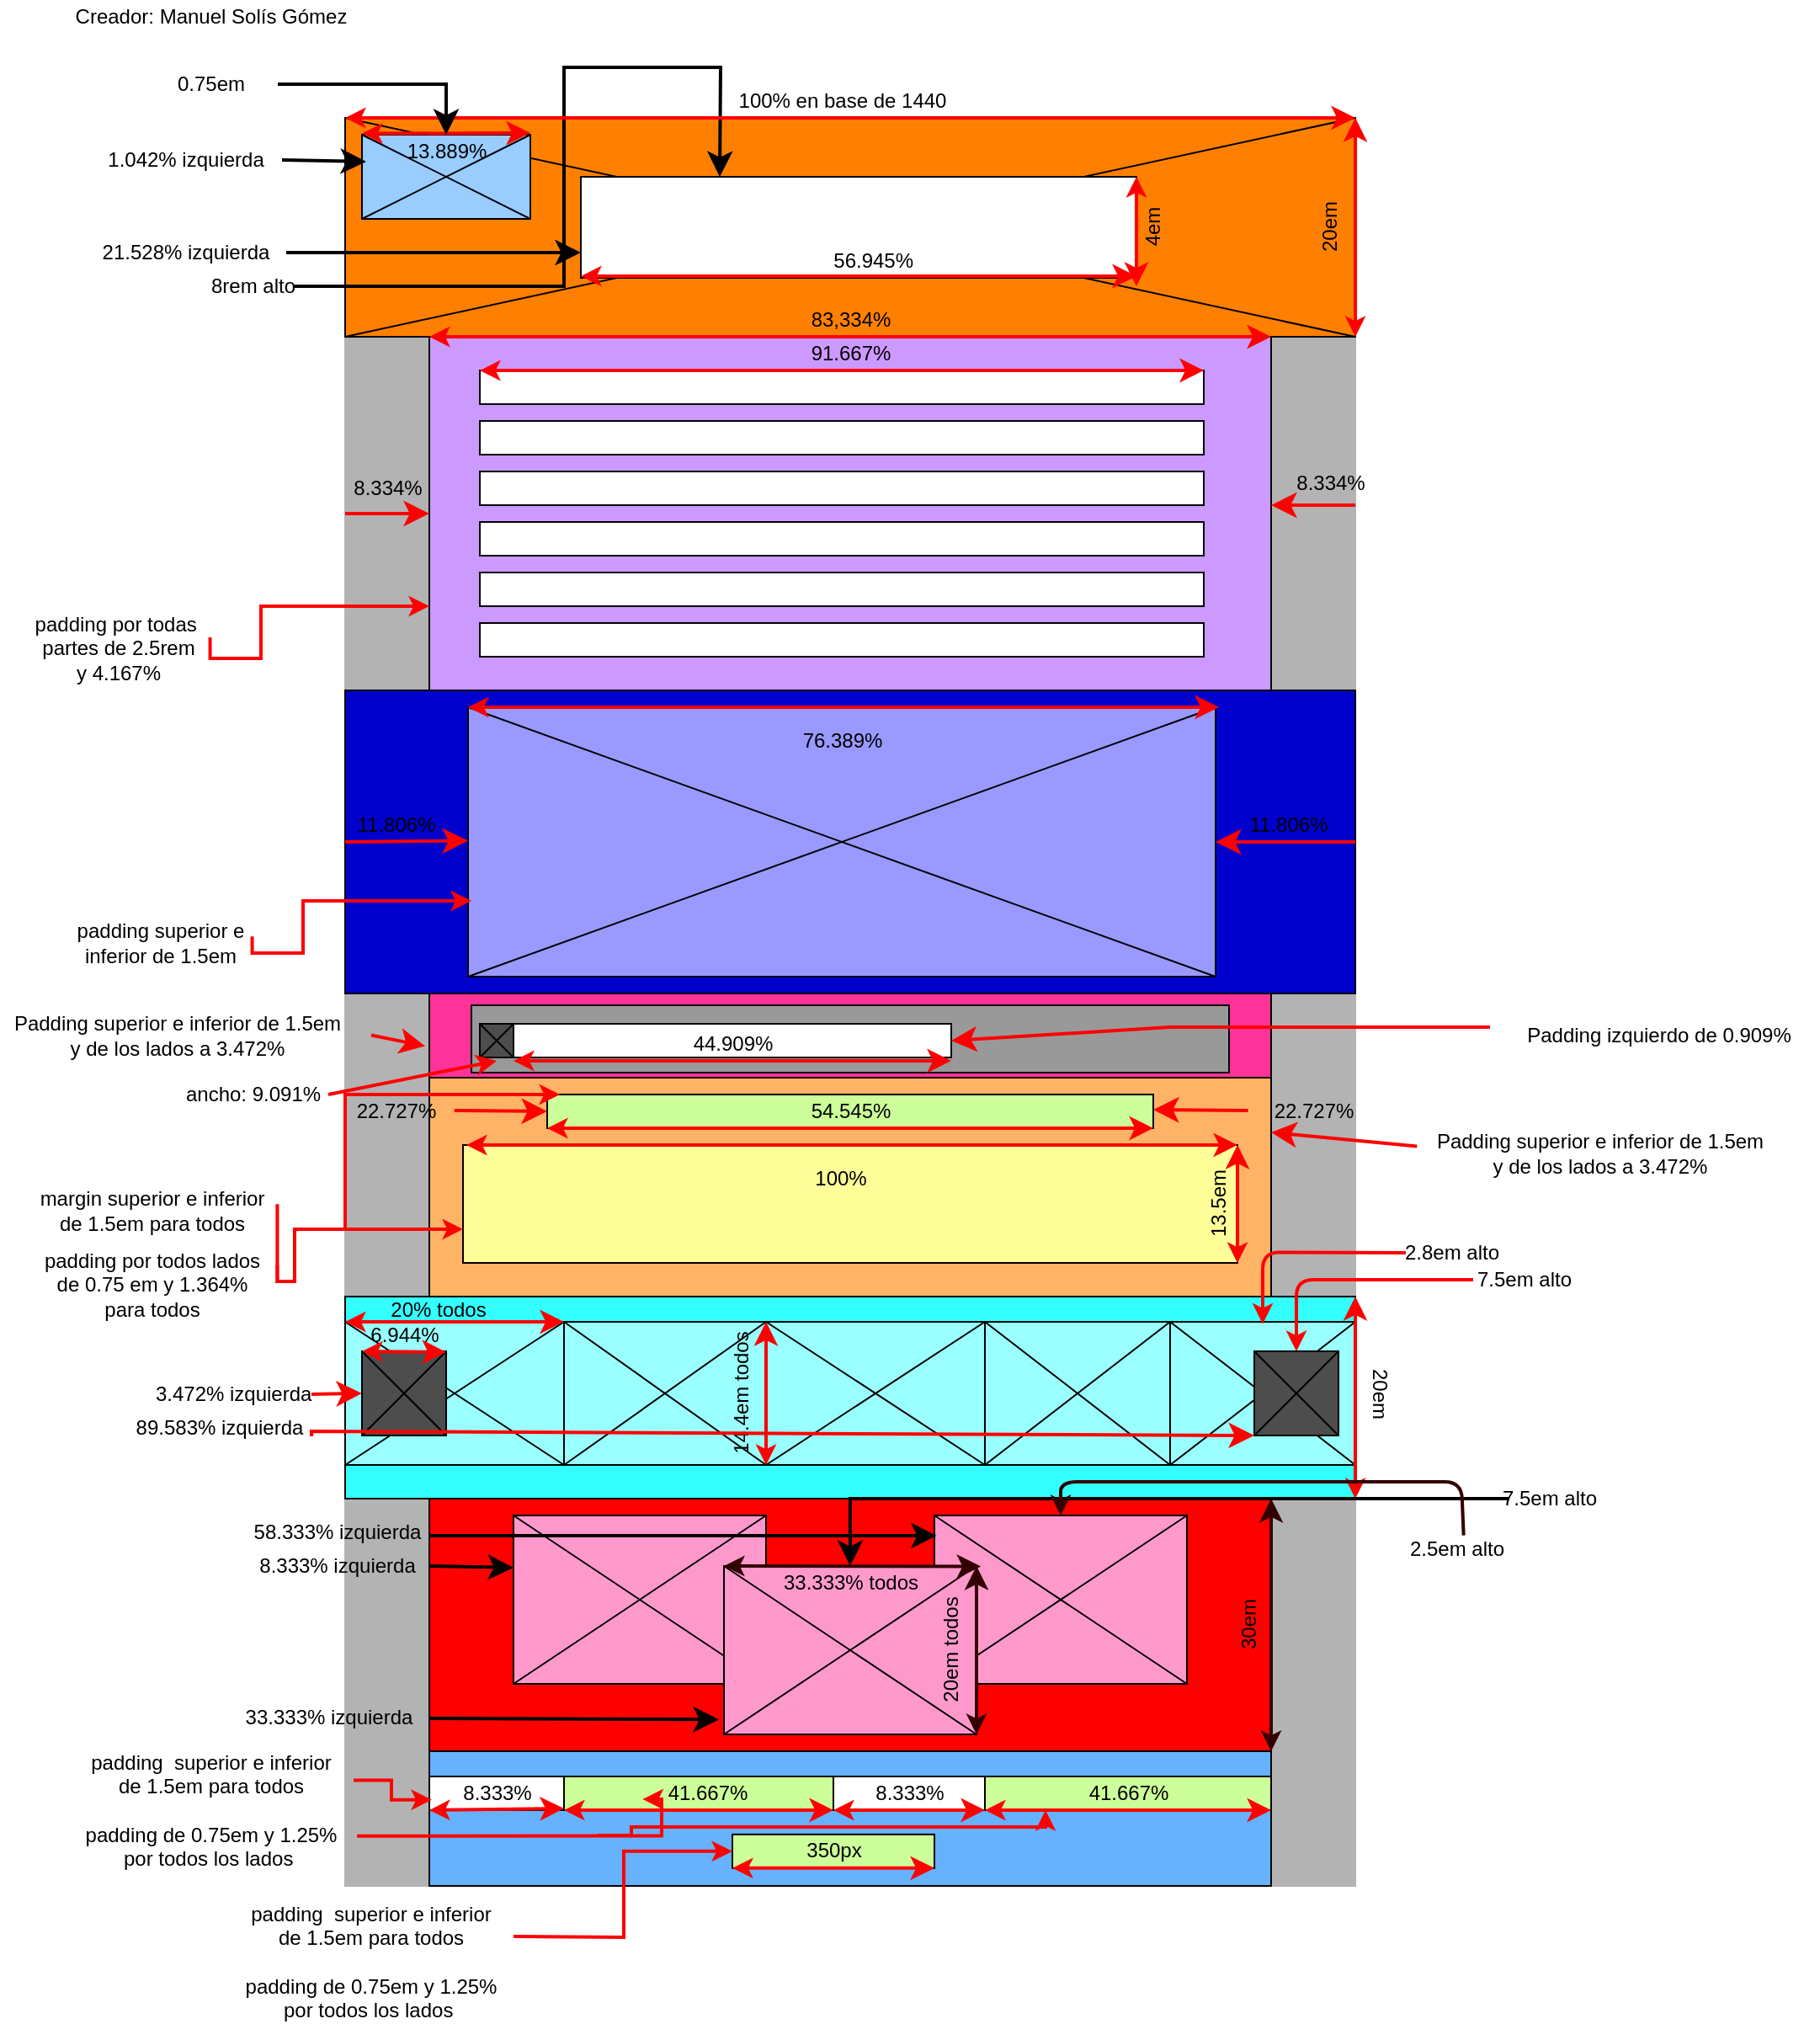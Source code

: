 <mxfile>
    <diagram id="HzTD8S2jFizd6N4z7d2w" name="Página-1">
        <mxGraphModel dx="1864" dy="626" grid="1" gridSize="10" guides="1" tooltips="1" connect="1" arrows="1" fold="1" page="1" pageScale="1" pageWidth="827" pageHeight="1169" math="0" shadow="0">
            <root>
                <mxCell id="0"/>
                <mxCell id="1" parent="0"/>
                <mxCell id="hJbZo1aWGCKEWcaqYG83-1" value="" style="rounded=0;whiteSpace=wrap;html=1;strokeColor=#B3B3B3;fillColor=#B3B3B3;" parent="1" vertex="1">
                    <mxGeometry x="200" y="120" width="600" height="1050" as="geometry"/>
                </mxCell>
                <mxCell id="hJbZo1aWGCKEWcaqYG83-9" value="" style="rounded=0;whiteSpace=wrap;html=1;strokeColor=#000000;fillColor=#E6E6E6;" parent="1" vertex="1">
                    <mxGeometry x="250" y="250" width="500" height="390" as="geometry"/>
                </mxCell>
                <mxCell id="hJbZo1aWGCKEWcaqYG83-22" value="" style="rounded=0;whiteSpace=wrap;html=1;strokeColor=#000000;fillColor=#FF3399;gradientColor=none;" parent="1" vertex="1">
                    <mxGeometry x="250" y="640" width="500" height="530" as="geometry"/>
                </mxCell>
                <mxCell id="hJbZo1aWGCKEWcaqYG83-23" value="" style="rounded=0;whiteSpace=wrap;html=1;strokeColor=#000000;fillColor=#999999;gradientColor=none;" parent="1" vertex="1">
                    <mxGeometry x="275" y="647" width="450" height="40" as="geometry"/>
                </mxCell>
                <mxCell id="hJbZo1aWGCKEWcaqYG83-25" value="" style="rounded=0;whiteSpace=wrap;html=1;" parent="1" vertex="1">
                    <mxGeometry x="300" y="658" width="260" height="20" as="geometry"/>
                </mxCell>
                <mxCell id="hJbZo1aWGCKEWcaqYG83-35" value="" style="group" parent="1" vertex="1" connectable="0">
                    <mxGeometry x="200" y="120" width="610" height="130" as="geometry"/>
                </mxCell>
                <mxCell id="hJbZo1aWGCKEWcaqYG83-2" value="" style="rounded=0;whiteSpace=wrap;html=1;strokeColor=#000000;fillColor=#FF8000;" parent="hJbZo1aWGCKEWcaqYG83-35" vertex="1">
                    <mxGeometry width="600" height="130" as="geometry"/>
                </mxCell>
                <mxCell id="hJbZo1aWGCKEWcaqYG83-32" value="" style="endArrow=none;html=1;rounded=0;exitX=0;exitY=0;exitDx=0;exitDy=0;entryX=1;entryY=1;entryDx=0;entryDy=0;" parent="hJbZo1aWGCKEWcaqYG83-35" source="hJbZo1aWGCKEWcaqYG83-2" target="hJbZo1aWGCKEWcaqYG83-2" edge="1">
                    <mxGeometry width="50" height="50" relative="1" as="geometry">
                        <mxPoint x="20" y="20" as="sourcePoint"/>
                        <mxPoint x="120" y="70" as="targetPoint"/>
                    </mxGeometry>
                </mxCell>
                <mxCell id="hJbZo1aWGCKEWcaqYG83-34" value="" style="endArrow=none;html=1;rounded=0;exitX=0;exitY=1;exitDx=0;exitDy=0;entryX=1;entryY=0;entryDx=0;entryDy=0;" parent="hJbZo1aWGCKEWcaqYG83-35" source="hJbZo1aWGCKEWcaqYG83-2" target="hJbZo1aWGCKEWcaqYG83-2" edge="1">
                    <mxGeometry width="50" height="50" relative="1" as="geometry">
                        <mxPoint x="10" y="10" as="sourcePoint"/>
                        <mxPoint x="610" y="140" as="targetPoint"/>
                    </mxGeometry>
                </mxCell>
                <mxCell id="hJbZo1aWGCKEWcaqYG83-134" value="83,334%" style="text;html=1;align=center;verticalAlign=middle;resizable=0;points=[];autosize=1;strokeColor=none;fillColor=none;" parent="hJbZo1aWGCKEWcaqYG83-35" vertex="1">
                    <mxGeometry x="270" y="110" width="60" height="20" as="geometry"/>
                </mxCell>
                <mxCell id="18" value="4em" style="text;html=1;align=center;verticalAlign=middle;resizable=0;points=[];autosize=1;strokeColor=none;rotation=-90;" parent="hJbZo1aWGCKEWcaqYG83-35" vertex="1">
                    <mxGeometry x="460" y="55" width="40" height="20" as="geometry"/>
                </mxCell>
                <mxCell id="19" value="" style="endArrow=classic;html=1;rounded=0;endSize=9;targetPerimeterSpacing=1;strokeColor=#000000;strokeWidth=2;entryX=0.25;entryY=0;entryDx=0;entryDy=0;" parent="hJbZo1aWGCKEWcaqYG83-35" target="hJbZo1aWGCKEWcaqYG83-4" edge="1">
                    <mxGeometry width="50" height="50" relative="1" as="geometry">
                        <mxPoint x="-30" y="100" as="sourcePoint"/>
                        <mxPoint x="145" y="100" as="targetPoint"/>
                        <Array as="points">
                            <mxPoint x="130" y="100"/>
                            <mxPoint x="130" y="-30"/>
                            <mxPoint x="223" y="-30"/>
                        </Array>
                    </mxGeometry>
                </mxCell>
                <mxCell id="16" value="20em" style="text;html=1;align=center;verticalAlign=middle;resizable=0;points=[];autosize=1;strokeColor=none;rotation=-90;" parent="hJbZo1aWGCKEWcaqYG83-35" vertex="1">
                    <mxGeometry x="560" y="55" width="50" height="20" as="geometry"/>
                </mxCell>
                <mxCell id="hJbZo1aWGCKEWcaqYG83-4" value="" style="rounded=0;whiteSpace=wrap;html=1;" parent="1" vertex="1">
                    <mxGeometry x="340" y="155" width="330" height="60" as="geometry"/>
                </mxCell>
                <mxCell id="hJbZo1aWGCKEWcaqYG83-33" value="" style="group" parent="1" vertex="1" connectable="0">
                    <mxGeometry x="210" y="130" width="100" height="50" as="geometry"/>
                </mxCell>
                <mxCell id="hJbZo1aWGCKEWcaqYG83-3" value="" style="rounded=0;whiteSpace=wrap;html=1;strokeColor=#000000;fillColor=#99CCFF;" parent="hJbZo1aWGCKEWcaqYG83-33" vertex="1">
                    <mxGeometry width="100" height="50" as="geometry"/>
                </mxCell>
                <mxCell id="hJbZo1aWGCKEWcaqYG83-6" value="" style="endArrow=none;html=1;rounded=0;exitX=0;exitY=1;exitDx=0;exitDy=0;entryX=1;entryY=0;entryDx=0;entryDy=0;" parent="hJbZo1aWGCKEWcaqYG83-33" source="hJbZo1aWGCKEWcaqYG83-3" target="hJbZo1aWGCKEWcaqYG83-3" edge="1">
                    <mxGeometry width="50" height="50" relative="1" as="geometry">
                        <mxPoint x="20" y="50" as="sourcePoint"/>
                        <mxPoint x="70" as="targetPoint"/>
                    </mxGeometry>
                </mxCell>
                <mxCell id="hJbZo1aWGCKEWcaqYG83-7" value="" style="endArrow=none;html=1;rounded=0;exitX=0;exitY=0;exitDx=0;exitDy=0;entryX=1;entryY=1;entryDx=0;entryDy=0;" parent="hJbZo1aWGCKEWcaqYG83-33" source="hJbZo1aWGCKEWcaqYG83-3" target="hJbZo1aWGCKEWcaqYG83-3" edge="1">
                    <mxGeometry width="50" height="50" relative="1" as="geometry">
                        <mxPoint x="10" y="60" as="sourcePoint"/>
                        <mxPoint x="110" y="10" as="targetPoint"/>
                    </mxGeometry>
                </mxCell>
                <mxCell id="opukVP729gbeJaeNTls5-85" value="" style="endArrow=classic;startArrow=classic;html=1;rounded=0;endSize=8;strokeWidth=2;strokeColor=#FF0000;" parent="hJbZo1aWGCKEWcaqYG83-33" edge="1">
                    <mxGeometry width="50" height="50" relative="1" as="geometry">
                        <mxPoint y="-0.69" as="sourcePoint"/>
                        <mxPoint x="100" y="-1" as="targetPoint"/>
                    </mxGeometry>
                </mxCell>
                <mxCell id="opukVP729gbeJaeNTls5-86" value="13.889%" style="text;html=1;align=center;verticalAlign=middle;resizable=0;points=[];autosize=1;strokeColor=none;fillColor=none;" parent="hJbZo1aWGCKEWcaqYG83-33" vertex="1">
                    <mxGeometry x="20" width="60" height="20" as="geometry"/>
                </mxCell>
                <mxCell id="hJbZo1aWGCKEWcaqYG83-36" value="" style="group" parent="1" vertex="1" connectable="0">
                    <mxGeometry x="250" y="250" width="500" height="210" as="geometry"/>
                </mxCell>
                <mxCell id="hJbZo1aWGCKEWcaqYG83-15" value="" style="rounded=0;whiteSpace=wrap;html=1;strokeColor=#000000;fillColor=#CC99FF;" parent="hJbZo1aWGCKEWcaqYG83-36" vertex="1">
                    <mxGeometry width="500" height="210" as="geometry"/>
                </mxCell>
                <mxCell id="hJbZo1aWGCKEWcaqYG83-16" value="" style="rounded=0;whiteSpace=wrap;html=1;" parent="hJbZo1aWGCKEWcaqYG83-36" vertex="1">
                    <mxGeometry x="30" y="20" width="430" height="20" as="geometry"/>
                </mxCell>
                <mxCell id="hJbZo1aWGCKEWcaqYG83-17" value="" style="rounded=0;whiteSpace=wrap;html=1;" parent="hJbZo1aWGCKEWcaqYG83-36" vertex="1">
                    <mxGeometry x="30" y="50" width="430" height="20" as="geometry"/>
                </mxCell>
                <mxCell id="hJbZo1aWGCKEWcaqYG83-18" value="" style="rounded=0;whiteSpace=wrap;html=1;" parent="hJbZo1aWGCKEWcaqYG83-36" vertex="1">
                    <mxGeometry x="30" y="80" width="430" height="20" as="geometry"/>
                </mxCell>
                <mxCell id="hJbZo1aWGCKEWcaqYG83-19" value="" style="rounded=0;whiteSpace=wrap;html=1;" parent="hJbZo1aWGCKEWcaqYG83-36" vertex="1">
                    <mxGeometry x="30" y="110" width="430" height="20" as="geometry"/>
                </mxCell>
                <mxCell id="hJbZo1aWGCKEWcaqYG83-20" value="" style="rounded=0;whiteSpace=wrap;html=1;" parent="hJbZo1aWGCKEWcaqYG83-36" vertex="1">
                    <mxGeometry x="30" y="140" width="430" height="20" as="geometry"/>
                </mxCell>
                <mxCell id="hJbZo1aWGCKEWcaqYG83-21" value="" style="rounded=0;whiteSpace=wrap;html=1;" parent="hJbZo1aWGCKEWcaqYG83-36" vertex="1">
                    <mxGeometry x="30" y="170" width="430" height="20" as="geometry"/>
                </mxCell>
                <mxCell id="hJbZo1aWGCKEWcaqYG83-133" value="" style="endArrow=classic;startArrow=classic;html=1;rounded=0;endSize=8;strokeWidth=2;strokeColor=#FF0000;" parent="hJbZo1aWGCKEWcaqYG83-36" edge="1">
                    <mxGeometry width="50" height="50" relative="1" as="geometry">
                        <mxPoint as="sourcePoint"/>
                        <mxPoint x="500" as="targetPoint"/>
                    </mxGeometry>
                </mxCell>
                <mxCell id="hJbZo1aWGCKEWcaqYG83-140" value="91.667%" style="text;html=1;align=center;verticalAlign=middle;resizable=0;points=[];autosize=1;strokeColor=none;fillColor=none;" parent="hJbZo1aWGCKEWcaqYG83-36" vertex="1">
                    <mxGeometry x="210" width="80" height="20" as="geometry"/>
                </mxCell>
                <mxCell id="hJbZo1aWGCKEWcaqYG83-42" value="" style="rounded=0;whiteSpace=wrap;html=1;strokeColor=#000000;fillColor=#FFB366;gradientColor=none;" parent="1" vertex="1">
                    <mxGeometry x="250" y="690" width="500" height="130" as="geometry"/>
                </mxCell>
                <mxCell id="hJbZo1aWGCKEWcaqYG83-29" value="" style="rounded=0;whiteSpace=wrap;html=1;strokeColor=#000000;fillColor=#FFFF99;gradientColor=none;" parent="1" vertex="1">
                    <mxGeometry x="270" y="730" width="460" height="70" as="geometry"/>
                </mxCell>
                <mxCell id="hJbZo1aWGCKEWcaqYG83-28" value="" style="rounded=0;whiteSpace=wrap;html=1;strokeColor=#000000;fillColor=#CCFF99;gradientColor=none;" parent="1" vertex="1">
                    <mxGeometry x="320" y="700" width="360" height="20" as="geometry"/>
                </mxCell>
                <mxCell id="hJbZo1aWGCKEWcaqYG83-43" value="" style="rounded=0;whiteSpace=wrap;html=1;strokeColor=#000000;fillColor=#33FFFF;gradientColor=none;" parent="1" vertex="1">
                    <mxGeometry x="200" y="820" width="600" height="120" as="geometry"/>
                </mxCell>
                <mxCell id="hJbZo1aWGCKEWcaqYG83-45" value="" style="group" parent="1" vertex="1" connectable="0">
                    <mxGeometry x="280" y="658" width="20" height="20" as="geometry"/>
                </mxCell>
                <mxCell id="hJbZo1aWGCKEWcaqYG83-24" value="" style="whiteSpace=wrap;html=1;aspect=fixed;strokeColor=#000000;fillColor=#4D4D4D;gradientColor=none;" parent="hJbZo1aWGCKEWcaqYG83-45" vertex="1">
                    <mxGeometry width="20" height="20" as="geometry"/>
                </mxCell>
                <mxCell id="hJbZo1aWGCKEWcaqYG83-26" value="" style="endArrow=none;html=1;rounded=0;entryX=0;entryY=0;entryDx=0;entryDy=0;exitX=0;exitY=1;exitDx=0;exitDy=0;" parent="hJbZo1aWGCKEWcaqYG83-45" source="hJbZo1aWGCKEWcaqYG83-24" target="hJbZo1aWGCKEWcaqYG83-25" edge="1">
                    <mxGeometry width="50" height="50" relative="1" as="geometry">
                        <mxPoint x="-10" y="50" as="sourcePoint"/>
                        <mxPoint x="40" as="targetPoint"/>
                    </mxGeometry>
                </mxCell>
                <mxCell id="hJbZo1aWGCKEWcaqYG83-27" value="" style="endArrow=none;html=1;rounded=0;entryX=0;entryY=1;entryDx=0;entryDy=0;exitX=0;exitY=0;exitDx=0;exitDy=0;" parent="hJbZo1aWGCKEWcaqYG83-45" source="hJbZo1aWGCKEWcaqYG83-24" target="hJbZo1aWGCKEWcaqYG83-25" edge="1">
                    <mxGeometry width="50" height="50" relative="1" as="geometry">
                        <mxPoint x="10" y="30" as="sourcePoint"/>
                        <mxPoint x="30.0" y="10" as="targetPoint"/>
                    </mxGeometry>
                </mxCell>
                <mxCell id="hJbZo1aWGCKEWcaqYG83-71" value="" style="group" parent="1" vertex="1" connectable="0">
                    <mxGeometry x="200" y="835" width="280" height="85" as="geometry"/>
                </mxCell>
                <mxCell id="hJbZo1aWGCKEWcaqYG83-66" value="" style="rounded=0;whiteSpace=wrap;html=1;strokeColor=#000000;fillColor=#99FFFF;gradientColor=none;" parent="hJbZo1aWGCKEWcaqYG83-71" vertex="1">
                    <mxGeometry width="130" height="85" as="geometry"/>
                </mxCell>
                <mxCell id="hJbZo1aWGCKEWcaqYG83-69" value="" style="endArrow=none;html=1;rounded=0;exitX=0;exitY=1;exitDx=0;exitDy=0;entryX=1;entryY=0;entryDx=0;entryDy=0;" parent="hJbZo1aWGCKEWcaqYG83-71" source="hJbZo1aWGCKEWcaqYG83-66" target="hJbZo1aWGCKEWcaqYG83-66" edge="1">
                    <mxGeometry width="50" height="50" relative="1" as="geometry">
                        <mxPoint x="30" y="75" as="sourcePoint"/>
                        <mxPoint x="80" y="25" as="targetPoint"/>
                    </mxGeometry>
                </mxCell>
                <mxCell id="hJbZo1aWGCKEWcaqYG83-70" value="" style="endArrow=none;html=1;rounded=0;exitX=0;exitY=0;exitDx=0;exitDy=0;entryX=1;entryY=1;entryDx=0;entryDy=0;" parent="hJbZo1aWGCKEWcaqYG83-71" source="hJbZo1aWGCKEWcaqYG83-66" target="hJbZo1aWGCKEWcaqYG83-66" edge="1">
                    <mxGeometry width="50" height="50" relative="1" as="geometry">
                        <mxPoint x="10" y="95" as="sourcePoint"/>
                        <mxPoint x="140" y="10" as="targetPoint"/>
                    </mxGeometry>
                </mxCell>
                <mxCell id="hJbZo1aWGCKEWcaqYG83-72" value="" style="group" parent="hJbZo1aWGCKEWcaqYG83-71" vertex="1" connectable="0">
                    <mxGeometry x="130" width="150" height="85" as="geometry"/>
                </mxCell>
                <mxCell id="hJbZo1aWGCKEWcaqYG83-73" value="" style="rounded=0;whiteSpace=wrap;html=1;strokeColor=#000000;fillColor=#99FFFF;gradientColor=none;" parent="hJbZo1aWGCKEWcaqYG83-72" vertex="1">
                    <mxGeometry width="120" height="85" as="geometry"/>
                </mxCell>
                <mxCell id="hJbZo1aWGCKEWcaqYG83-74" value="" style="endArrow=none;html=1;rounded=0;exitX=0;exitY=1;exitDx=0;exitDy=0;entryX=1;entryY=0;entryDx=0;entryDy=0;" parent="hJbZo1aWGCKEWcaqYG83-72" source="hJbZo1aWGCKEWcaqYG83-73" target="hJbZo1aWGCKEWcaqYG83-73" edge="1">
                    <mxGeometry width="50" height="50" relative="1" as="geometry">
                        <mxPoint x="27.692" y="75" as="sourcePoint"/>
                        <mxPoint x="73.846" y="25" as="targetPoint"/>
                    </mxGeometry>
                </mxCell>
                <mxCell id="hJbZo1aWGCKEWcaqYG83-75" value="" style="endArrow=none;html=1;rounded=0;exitX=0;exitY=0;exitDx=0;exitDy=0;entryX=1;entryY=1;entryDx=0;entryDy=0;" parent="hJbZo1aWGCKEWcaqYG83-72" source="hJbZo1aWGCKEWcaqYG83-73" target="hJbZo1aWGCKEWcaqYG83-73" edge="1">
                    <mxGeometry width="50" height="50" relative="1" as="geometry">
                        <mxPoint x="9.231" y="95" as="sourcePoint"/>
                        <mxPoint x="129.231" y="10" as="targetPoint"/>
                    </mxGeometry>
                </mxCell>
                <mxCell id="27" value="14.4em todos" style="text;html=1;align=center;verticalAlign=middle;resizable=0;points=[];autosize=1;strokeColor=none;fillColor=none;rotation=-90;" parent="hJbZo1aWGCKEWcaqYG83-72" vertex="1">
                    <mxGeometry x="60" y="32.5" width="90" height="20" as="geometry"/>
                </mxCell>
                <mxCell id="hJbZo1aWGCKEWcaqYG83-84" value="" style="group" parent="hJbZo1aWGCKEWcaqYG83-71" vertex="1" connectable="0">
                    <mxGeometry x="10" y="17.5" width="50" height="50" as="geometry"/>
                </mxCell>
                <mxCell id="hJbZo1aWGCKEWcaqYG83-85" value="" style="whiteSpace=wrap;html=1;aspect=fixed;strokeColor=#000000;fillColor=#4D4D4D;gradientColor=none;" parent="hJbZo1aWGCKEWcaqYG83-84" vertex="1">
                    <mxGeometry width="50" height="50" as="geometry"/>
                </mxCell>
                <mxCell id="hJbZo1aWGCKEWcaqYG83-86" value="" style="endArrow=none;html=1;rounded=0;" parent="hJbZo1aWGCKEWcaqYG83-84" edge="1">
                    <mxGeometry width="50" height="50" relative="1" as="geometry">
                        <mxPoint y="50" as="sourcePoint"/>
                        <mxPoint x="50" as="targetPoint"/>
                    </mxGeometry>
                </mxCell>
                <mxCell id="hJbZo1aWGCKEWcaqYG83-87" value="" style="endArrow=none;html=1;rounded=0;exitX=0;exitY=0;exitDx=0;exitDy=0;entryX=1;entryY=1;entryDx=0;entryDy=0;" parent="hJbZo1aWGCKEWcaqYG83-84" source="hJbZo1aWGCKEWcaqYG83-85" target="hJbZo1aWGCKEWcaqYG83-85" edge="1">
                    <mxGeometry width="50" height="50" relative="1" as="geometry">
                        <mxPoint x="10" y="60" as="sourcePoint"/>
                        <mxPoint x="60" y="10" as="targetPoint"/>
                    </mxGeometry>
                </mxCell>
                <mxCell id="opukVP729gbeJaeNTls5-36" value="" style="endArrow=classic;startArrow=classic;html=1;rounded=0;endSize=8;strokeWidth=2;strokeColor=#FF0000;" parent="hJbZo1aWGCKEWcaqYG83-71" edge="1">
                    <mxGeometry width="50" height="50" relative="1" as="geometry">
                        <mxPoint x="10" y="17.5" as="sourcePoint"/>
                        <mxPoint x="60" y="18" as="targetPoint"/>
                    </mxGeometry>
                </mxCell>
                <mxCell id="opukVP729gbeJaeNTls5-37" value="6.944%" style="text;html=1;align=center;verticalAlign=middle;resizable=0;points=[];autosize=1;strokeColor=none;fillColor=none;" parent="hJbZo1aWGCKEWcaqYG83-71" vertex="1">
                    <mxGeometry x="5" y="-2.5" width="60" height="20" as="geometry"/>
                </mxCell>
                <mxCell id="hJbZo1aWGCKEWcaqYG83-76" value="" style="group" parent="1" vertex="1" connectable="0">
                    <mxGeometry x="450" y="835" width="130" height="85" as="geometry"/>
                </mxCell>
                <mxCell id="hJbZo1aWGCKEWcaqYG83-77" value="" style="rounded=0;whiteSpace=wrap;html=1;strokeColor=#000000;fillColor=#99FFFF;gradientColor=none;" parent="hJbZo1aWGCKEWcaqYG83-76" vertex="1">
                    <mxGeometry width="130" height="85" as="geometry"/>
                </mxCell>
                <mxCell id="hJbZo1aWGCKEWcaqYG83-78" value="" style="endArrow=none;html=1;rounded=0;exitX=0;exitY=1;exitDx=0;exitDy=0;entryX=1;entryY=0;entryDx=0;entryDy=0;" parent="hJbZo1aWGCKEWcaqYG83-76" source="hJbZo1aWGCKEWcaqYG83-77" target="hJbZo1aWGCKEWcaqYG83-77" edge="1">
                    <mxGeometry width="50" height="50" relative="1" as="geometry">
                        <mxPoint x="30" y="75" as="sourcePoint"/>
                        <mxPoint x="80" y="25" as="targetPoint"/>
                    </mxGeometry>
                </mxCell>
                <mxCell id="hJbZo1aWGCKEWcaqYG83-79" value="" style="endArrow=none;html=1;rounded=0;exitX=0;exitY=0;exitDx=0;exitDy=0;entryX=1;entryY=1;entryDx=0;entryDy=0;" parent="hJbZo1aWGCKEWcaqYG83-76" source="hJbZo1aWGCKEWcaqYG83-77" target="hJbZo1aWGCKEWcaqYG83-77" edge="1">
                    <mxGeometry width="50" height="50" relative="1" as="geometry">
                        <mxPoint x="10" y="95" as="sourcePoint"/>
                        <mxPoint x="140.0" y="10" as="targetPoint"/>
                    </mxGeometry>
                </mxCell>
                <mxCell id="opukVP729gbeJaeNTls5-34" value="" style="endArrow=classic;startArrow=classic;html=1;rounded=0;endSize=8;strokeWidth=2;strokeColor=#FF0000;" parent="hJbZo1aWGCKEWcaqYG83-76" edge="1">
                    <mxGeometry width="50" height="50" relative="1" as="geometry">
                        <mxPoint x="-250" as="sourcePoint"/>
                        <mxPoint x="-120" as="targetPoint"/>
                    </mxGeometry>
                </mxCell>
                <mxCell id="hJbZo1aWGCKEWcaqYG83-80" value="" style="group" parent="1" vertex="1" connectable="0">
                    <mxGeometry x="580" y="835" width="220" height="85" as="geometry"/>
                </mxCell>
                <mxCell id="hJbZo1aWGCKEWcaqYG83-81" value="" style="rounded=0;whiteSpace=wrap;html=1;strokeColor=#000000;fillColor=#99FFFF;gradientColor=none;" parent="hJbZo1aWGCKEWcaqYG83-80" vertex="1">
                    <mxGeometry width="110" height="85" as="geometry"/>
                </mxCell>
                <mxCell id="hJbZo1aWGCKEWcaqYG83-82" value="" style="endArrow=none;html=1;rounded=0;exitX=0;exitY=1;exitDx=0;exitDy=0;entryX=1;entryY=0;entryDx=0;entryDy=0;" parent="hJbZo1aWGCKEWcaqYG83-80" source="hJbZo1aWGCKEWcaqYG83-81" target="hJbZo1aWGCKEWcaqYG83-81" edge="1">
                    <mxGeometry width="50" height="50" relative="1" as="geometry">
                        <mxPoint x="27.692" y="75" as="sourcePoint"/>
                        <mxPoint x="73.846" y="25" as="targetPoint"/>
                    </mxGeometry>
                </mxCell>
                <mxCell id="hJbZo1aWGCKEWcaqYG83-83" value="" style="endArrow=none;html=1;rounded=0;exitX=0;exitY=0;exitDx=0;exitDy=0;entryX=1;entryY=1;entryDx=0;entryDy=0;" parent="hJbZo1aWGCKEWcaqYG83-80" source="hJbZo1aWGCKEWcaqYG83-81" target="hJbZo1aWGCKEWcaqYG83-81" edge="1">
                    <mxGeometry width="50" height="50" relative="1" as="geometry">
                        <mxPoint x="9.231" y="95" as="sourcePoint"/>
                        <mxPoint x="129.231" y="10" as="targetPoint"/>
                    </mxGeometry>
                </mxCell>
                <mxCell id="hJbZo1aWGCKEWcaqYG83-95" value="" style="group" parent="hJbZo1aWGCKEWcaqYG83-80" vertex="1" connectable="0">
                    <mxGeometry x="110" width="110" height="85" as="geometry"/>
                </mxCell>
                <mxCell id="hJbZo1aWGCKEWcaqYG83-96" value="" style="rounded=0;whiteSpace=wrap;html=1;strokeColor=#000000;fillColor=#99FFFF;gradientColor=none;" parent="hJbZo1aWGCKEWcaqYG83-95" vertex="1">
                    <mxGeometry width="110" height="85" as="geometry"/>
                </mxCell>
                <mxCell id="hJbZo1aWGCKEWcaqYG83-97" value="" style="endArrow=none;html=1;rounded=0;exitX=0;exitY=1;exitDx=0;exitDy=0;entryX=1;entryY=0;entryDx=0;entryDy=0;" parent="hJbZo1aWGCKEWcaqYG83-95" source="hJbZo1aWGCKEWcaqYG83-96" target="hJbZo1aWGCKEWcaqYG83-96" edge="1">
                    <mxGeometry width="50" height="50" relative="1" as="geometry">
                        <mxPoint x="25.385" y="75" as="sourcePoint"/>
                        <mxPoint x="67.692" y="25" as="targetPoint"/>
                    </mxGeometry>
                </mxCell>
                <mxCell id="hJbZo1aWGCKEWcaqYG83-98" value="" style="endArrow=none;html=1;rounded=0;exitX=0;exitY=0;exitDx=0;exitDy=0;entryX=1;entryY=1;entryDx=0;entryDy=0;" parent="hJbZo1aWGCKEWcaqYG83-95" source="hJbZo1aWGCKEWcaqYG83-96" target="hJbZo1aWGCKEWcaqYG83-96" edge="1">
                    <mxGeometry width="50" height="50" relative="1" as="geometry">
                        <mxPoint x="8.462" y="95" as="sourcePoint"/>
                        <mxPoint x="118.462" y="10" as="targetPoint"/>
                    </mxGeometry>
                </mxCell>
                <mxCell id="hJbZo1aWGCKEWcaqYG83-103" value="" style="group" parent="hJbZo1aWGCKEWcaqYG83-95" vertex="1" connectable="0">
                    <mxGeometry x="50" y="17.5" width="50" height="50" as="geometry"/>
                </mxCell>
                <mxCell id="hJbZo1aWGCKEWcaqYG83-104" value="" style="whiteSpace=wrap;html=1;aspect=fixed;strokeColor=#000000;fillColor=#4D4D4D;gradientColor=none;" parent="hJbZo1aWGCKEWcaqYG83-103" vertex="1">
                    <mxGeometry width="50" height="50" as="geometry"/>
                </mxCell>
                <mxCell id="hJbZo1aWGCKEWcaqYG83-105" value="" style="endArrow=none;html=1;rounded=0;" parent="hJbZo1aWGCKEWcaqYG83-103" edge="1">
                    <mxGeometry width="50" height="50" relative="1" as="geometry">
                        <mxPoint y="50" as="sourcePoint"/>
                        <mxPoint x="50" as="targetPoint"/>
                    </mxGeometry>
                </mxCell>
                <mxCell id="hJbZo1aWGCKEWcaqYG83-106" value="" style="endArrow=none;html=1;rounded=0;exitX=0;exitY=0;exitDx=0;exitDy=0;entryX=1;entryY=1;entryDx=0;entryDy=0;" parent="hJbZo1aWGCKEWcaqYG83-103" source="hJbZo1aWGCKEWcaqYG83-104" target="hJbZo1aWGCKEWcaqYG83-104" edge="1">
                    <mxGeometry width="50" height="50" relative="1" as="geometry">
                        <mxPoint x="10" y="60" as="sourcePoint"/>
                        <mxPoint x="60" y="10" as="targetPoint"/>
                    </mxGeometry>
                </mxCell>
                <mxCell id="hJbZo1aWGCKEWcaqYG83-94" value="" style="rounded=0;whiteSpace=wrap;html=1;strokeColor=#000000;fillColor=#FF0000;gradientColor=none;" parent="1" vertex="1">
                    <mxGeometry x="250" y="940" width="500" height="150" as="geometry"/>
                </mxCell>
                <mxCell id="hJbZo1aWGCKEWcaqYG83-119" value="" style="group" parent="1" vertex="1" connectable="0">
                    <mxGeometry x="300" y="950" width="150" height="100" as="geometry"/>
                </mxCell>
                <mxCell id="hJbZo1aWGCKEWcaqYG83-110" value="" style="rounded=0;whiteSpace=wrap;html=1;strokeColor=#000000;fillColor=#FF99CC;gradientColor=none;" parent="hJbZo1aWGCKEWcaqYG83-119" vertex="1">
                    <mxGeometry width="150" height="100" as="geometry"/>
                </mxCell>
                <mxCell id="hJbZo1aWGCKEWcaqYG83-117" value="" style="endArrow=none;html=1;rounded=0;entryX=1;entryY=1;entryDx=0;entryDy=0;exitX=0;exitY=0;exitDx=0;exitDy=0;" parent="hJbZo1aWGCKEWcaqYG83-119" source="hJbZo1aWGCKEWcaqYG83-110" target="hJbZo1aWGCKEWcaqYG83-110" edge="1">
                    <mxGeometry width="50" height="50" relative="1" as="geometry">
                        <mxPoint x="260" y="10" as="sourcePoint"/>
                        <mxPoint x="410" y="110" as="targetPoint"/>
                    </mxGeometry>
                </mxCell>
                <mxCell id="hJbZo1aWGCKEWcaqYG83-118" value="" style="endArrow=none;html=1;rounded=0;entryX=1;entryY=0;entryDx=0;entryDy=0;exitX=0;exitY=1;exitDx=0;exitDy=0;" parent="hJbZo1aWGCKEWcaqYG83-119" source="hJbZo1aWGCKEWcaqYG83-110" target="hJbZo1aWGCKEWcaqYG83-110" edge="1">
                    <mxGeometry width="50" height="50" relative="1" as="geometry">
                        <mxPoint x="260" y="110" as="sourcePoint"/>
                        <mxPoint x="410" y="10" as="targetPoint"/>
                    </mxGeometry>
                </mxCell>
                <mxCell id="opukVP729gbeJaeNTls5-59" value="" style="endArrow=classic;html=1;rounded=0;endSize=9;targetPerimeterSpacing=1;strokeColor=#000000;strokeWidth=2;" parent="hJbZo1aWGCKEWcaqYG83-119" edge="1">
                    <mxGeometry width="50" height="50" relative="1" as="geometry">
                        <mxPoint x="-50" y="30" as="sourcePoint"/>
                        <mxPoint y="31" as="targetPoint"/>
                        <Array as="points">
                            <mxPoint x="-50" y="30"/>
                        </Array>
                    </mxGeometry>
                </mxCell>
                <mxCell id="hJbZo1aWGCKEWcaqYG83-120" value="" style="group" parent="1" vertex="1" connectable="0">
                    <mxGeometry x="550" y="950" width="150" height="100" as="geometry"/>
                </mxCell>
                <mxCell id="hJbZo1aWGCKEWcaqYG83-109" value="" style="rounded=0;whiteSpace=wrap;html=1;strokeColor=#000000;fillColor=#FF99CC;gradientColor=none;" parent="hJbZo1aWGCKEWcaqYG83-120" vertex="1">
                    <mxGeometry width="150" height="100" as="geometry"/>
                </mxCell>
                <mxCell id="hJbZo1aWGCKEWcaqYG83-114" value="" style="endArrow=none;html=1;rounded=0;entryX=1;entryY=0;entryDx=0;entryDy=0;exitX=0;exitY=1;exitDx=0;exitDy=0;" parent="hJbZo1aWGCKEWcaqYG83-120" source="hJbZo1aWGCKEWcaqYG83-109" edge="1">
                    <mxGeometry width="50" height="50" relative="1" as="geometry">
                        <mxPoint y="100" as="sourcePoint"/>
                        <mxPoint x="150" as="targetPoint"/>
                    </mxGeometry>
                </mxCell>
                <mxCell id="hJbZo1aWGCKEWcaqYG83-116" value="" style="endArrow=none;html=1;rounded=0;entryX=1;entryY=1;entryDx=0;entryDy=0;exitX=0;exitY=0;exitDx=0;exitDy=0;" parent="hJbZo1aWGCKEWcaqYG83-120" source="hJbZo1aWGCKEWcaqYG83-109" target="hJbZo1aWGCKEWcaqYG83-109" edge="1">
                    <mxGeometry width="50" height="50" relative="1" as="geometry">
                        <mxPoint x="-115" y="40" as="sourcePoint"/>
                        <mxPoint x="35" y="140" as="targetPoint"/>
                    </mxGeometry>
                </mxCell>
                <mxCell id="hJbZo1aWGCKEWcaqYG83-122" value="" style="group" parent="1" vertex="1" connectable="0">
                    <mxGeometry x="425" y="980" width="175" height="100" as="geometry"/>
                </mxCell>
                <mxCell id="hJbZo1aWGCKEWcaqYG83-108" value="" style="rounded=0;whiteSpace=wrap;html=1;strokeColor=#000000;fillColor=#FF99CC;gradientColor=none;" parent="hJbZo1aWGCKEWcaqYG83-122" vertex="1">
                    <mxGeometry width="150" height="100" as="geometry"/>
                </mxCell>
                <mxCell id="hJbZo1aWGCKEWcaqYG83-113" value="" style="endArrow=none;html=1;rounded=0;entryX=1;entryY=0;entryDx=0;entryDy=0;exitX=0;exitY=1;exitDx=0;exitDy=0;" parent="hJbZo1aWGCKEWcaqYG83-122" source="hJbZo1aWGCKEWcaqYG83-108" target="hJbZo1aWGCKEWcaqYG83-108" edge="1">
                    <mxGeometry width="50" height="50" relative="1" as="geometry">
                        <mxPoint x="55" y="90" as="sourcePoint"/>
                        <mxPoint x="105" y="40" as="targetPoint"/>
                    </mxGeometry>
                </mxCell>
                <mxCell id="hJbZo1aWGCKEWcaqYG83-115" value="" style="endArrow=none;html=1;rounded=0;entryX=1;entryY=1;entryDx=0;entryDy=0;exitX=0;exitY=0;exitDx=0;exitDy=0;" parent="hJbZo1aWGCKEWcaqYG83-122" source="hJbZo1aWGCKEWcaqYG83-108" target="hJbZo1aWGCKEWcaqYG83-108" edge="1">
                    <mxGeometry width="50" height="50" relative="1" as="geometry">
                        <mxPoint x="10" y="110" as="sourcePoint"/>
                        <mxPoint x="160" y="10" as="targetPoint"/>
                    </mxGeometry>
                </mxCell>
                <mxCell id="opukVP729gbeJaeNTls5-38" value="" style="endArrow=classic;startArrow=classic;html=1;rounded=0;endSize=8;strokeWidth=2;exitX=0;exitY=0;exitDx=0;exitDy=0;entryX=1.017;entryY=0.003;entryDx=0;entryDy=0;entryPerimeter=0;strokeColor=#330000;" parent="hJbZo1aWGCKEWcaqYG83-122" source="hJbZo1aWGCKEWcaqYG83-108" target="hJbZo1aWGCKEWcaqYG83-108" edge="1">
                    <mxGeometry width="50" height="50" relative="1" as="geometry">
                        <mxPoint x="10" y="7" as="sourcePoint"/>
                        <mxPoint x="145" as="targetPoint"/>
                    </mxGeometry>
                </mxCell>
                <mxCell id="opukVP729gbeJaeNTls5-39" value="33.333% todos" style="text;html=1;align=center;verticalAlign=middle;resizable=0;points=[];autosize=1;strokeColor=none;fillColor=none;" parent="hJbZo1aWGCKEWcaqYG83-122" vertex="1">
                    <mxGeometry x="25" width="100" height="20" as="geometry"/>
                </mxCell>
                <mxCell id="7" value="20em todos" style="text;html=1;align=center;verticalAlign=middle;resizable=0;points=[];autosize=1;strokeColor=none;fillColor=none;rotation=-90;" parent="hJbZo1aWGCKEWcaqYG83-122" vertex="1">
                    <mxGeometry x="95" y="40" width="80" height="20" as="geometry"/>
                </mxCell>
                <mxCell id="hJbZo1aWGCKEWcaqYG83-123" value="" style="rounded=0;whiteSpace=wrap;html=1;strokeColor=#000000;fillColor=#66B2FF;gradientColor=none;" parent="1" vertex="1">
                    <mxGeometry x="250" y="1090" width="500" height="80" as="geometry"/>
                </mxCell>
                <mxCell id="hJbZo1aWGCKEWcaqYG83-124" value="" style="rounded=0;whiteSpace=wrap;html=1;" parent="1" vertex="1">
                    <mxGeometry x="250" y="1105" width="80" height="20" as="geometry"/>
                </mxCell>
                <mxCell id="hJbZo1aWGCKEWcaqYG83-125" value="" style="rounded=0;whiteSpace=wrap;html=1;" parent="1" vertex="1">
                    <mxGeometry x="490" y="1105" width="90" height="20" as="geometry"/>
                </mxCell>
                <mxCell id="hJbZo1aWGCKEWcaqYG83-126" value="" style="rounded=0;whiteSpace=wrap;html=1;fillColor=#CCFF99;" parent="1" vertex="1">
                    <mxGeometry x="330" y="1105" width="160" height="20" as="geometry"/>
                </mxCell>
                <mxCell id="hJbZo1aWGCKEWcaqYG83-127" value="" style="rounded=0;whiteSpace=wrap;html=1;fillColor=#CCFF99;" parent="1" vertex="1">
                    <mxGeometry x="580" y="1105" width="170" height="20" as="geometry"/>
                </mxCell>
                <mxCell id="hJbZo1aWGCKEWcaqYG83-129" value="" style="rounded=0;whiteSpace=wrap;html=1;strokeColor=#000000;fillColor=#CCFF99;gradientColor=none;" parent="1" vertex="1">
                    <mxGeometry x="430" y="1139.43" width="120" height="20" as="geometry"/>
                </mxCell>
                <mxCell id="hJbZo1aWGCKEWcaqYG83-131" value="" style="endArrow=classic;startArrow=classic;html=1;rounded=0;entryX=1;entryY=0;entryDx=0;entryDy=0;endSize=8;strokeWidth=2;strokeColor=#FF0000;" parent="1" target="hJbZo1aWGCKEWcaqYG83-2" edge="1">
                    <mxGeometry width="50" height="50" relative="1" as="geometry">
                        <mxPoint x="200" y="120" as="sourcePoint"/>
                        <mxPoint x="250" y="70" as="targetPoint"/>
                    </mxGeometry>
                </mxCell>
                <mxCell id="hJbZo1aWGCKEWcaqYG83-132" value="100% en base de 1440" style="text;html=1;align=center;verticalAlign=middle;resizable=0;points=[];autosize=1;strokeColor=none;fillColor=none;" parent="1" vertex="1">
                    <mxGeometry x="425" y="100" width="140" height="20" as="geometry"/>
                </mxCell>
                <mxCell id="hJbZo1aWGCKEWcaqYG83-135" value="" style="endArrow=classic;html=1;rounded=0;endSize=9;targetPerimeterSpacing=1;strokeColor=#FF0000;strokeWidth=2;entryX=0;entryY=0.5;entryDx=0;entryDy=0;" parent="1" target="hJbZo1aWGCKEWcaqYG83-15" edge="1">
                    <mxGeometry width="50" height="50" relative="1" as="geometry">
                        <mxPoint x="200" y="355" as="sourcePoint"/>
                        <mxPoint x="140" y="320" as="targetPoint"/>
                    </mxGeometry>
                </mxCell>
                <mxCell id="hJbZo1aWGCKEWcaqYG83-136" value="8.334%" style="text;html=1;align=center;verticalAlign=middle;resizable=0;points=[];autosize=1;strokeColor=none;fillColor=none;" parent="1" vertex="1">
                    <mxGeometry x="195" y="330" width="60" height="20" as="geometry"/>
                </mxCell>
                <mxCell id="hJbZo1aWGCKEWcaqYG83-137" value="" style="endArrow=classic;html=1;rounded=0;endSize=9;targetPerimeterSpacing=1;strokeColor=#FF0000;strokeWidth=2;" parent="1" edge="1">
                    <mxGeometry width="50" height="50" relative="1" as="geometry">
                        <mxPoint x="800" y="350" as="sourcePoint"/>
                        <mxPoint x="750" y="350" as="targetPoint"/>
                    </mxGeometry>
                </mxCell>
                <mxCell id="hJbZo1aWGCKEWcaqYG83-139" value="" style="endArrow=classic;startArrow=classic;html=1;rounded=0;entryX=1;entryY=0;entryDx=0;entryDy=0;endSize=8;strokeWidth=2;strokeColor=#FF0000;" parent="1" target="hJbZo1aWGCKEWcaqYG83-16" edge="1">
                    <mxGeometry width="50" height="50" relative="1" as="geometry">
                        <mxPoint x="280" y="270" as="sourcePoint"/>
                        <mxPoint x="870" y="270" as="targetPoint"/>
                    </mxGeometry>
                </mxCell>
                <mxCell id="opukVP729gbeJaeNTls5-3" value="" style="group" parent="1" vertex="1" connectable="0">
                    <mxGeometry x="200" y="460" width="600" height="180" as="geometry"/>
                </mxCell>
                <mxCell id="hJbZo1aWGCKEWcaqYG83-11" value="" style="rounded=0;whiteSpace=wrap;html=1;strokeColor=#000000;fillColor=#0000CC;" parent="opukVP729gbeJaeNTls5-3" vertex="1">
                    <mxGeometry width="600" height="180" as="geometry"/>
                </mxCell>
                <mxCell id="hJbZo1aWGCKEWcaqYG83-37" value="" style="group" parent="opukVP729gbeJaeNTls5-3" vertex="1" connectable="0">
                    <mxGeometry x="73" y="10" width="444.0" height="160" as="geometry"/>
                </mxCell>
                <mxCell id="hJbZo1aWGCKEWcaqYG83-12" value="" style="rounded=0;whiteSpace=wrap;html=1;strokeColor=#000000;fillColor=#9999FF;" parent="hJbZo1aWGCKEWcaqYG83-37" vertex="1">
                    <mxGeometry width="444.0" height="160" as="geometry"/>
                </mxCell>
                <mxCell id="hJbZo1aWGCKEWcaqYG83-13" value="" style="endArrow=none;html=1;rounded=0;exitX=1;exitY=0;exitDx=0;exitDy=0;entryX=0;entryY=1;entryDx=0;entryDy=0;" parent="hJbZo1aWGCKEWcaqYG83-37" source="hJbZo1aWGCKEWcaqYG83-12" target="hJbZo1aWGCKEWcaqYG83-12" edge="1">
                    <mxGeometry width="50" height="50" relative="1" as="geometry">
                        <mxPoint x="162" y="130" as="sourcePoint"/>
                        <mxPoint x="282" y="80" as="targetPoint"/>
                    </mxGeometry>
                </mxCell>
                <mxCell id="hJbZo1aWGCKEWcaqYG83-14" value="" style="endArrow=none;html=1;rounded=0;exitX=0;exitY=0;exitDx=0;exitDy=0;entryX=1;entryY=1;entryDx=0;entryDy=0;" parent="hJbZo1aWGCKEWcaqYG83-37" source="hJbZo1aWGCKEWcaqYG83-12" target="hJbZo1aWGCKEWcaqYG83-12" edge="1">
                    <mxGeometry width="50" height="50" relative="1" as="geometry">
                        <mxPoint x="162" y="80" as="sourcePoint"/>
                        <mxPoint x="282" y="130" as="targetPoint"/>
                    </mxGeometry>
                </mxCell>
                <mxCell id="opukVP729gbeJaeNTls5-2" value="" style="endArrow=classic;startArrow=classic;html=1;rounded=0;endSize=8;strokeWidth=2;strokeColor=#FF0000;" parent="hJbZo1aWGCKEWcaqYG83-37" edge="1">
                    <mxGeometry width="50" height="50" relative="1" as="geometry">
                        <mxPoint as="sourcePoint"/>
                        <mxPoint x="446" as="targetPoint"/>
                    </mxGeometry>
                </mxCell>
                <mxCell id="opukVP729gbeJaeNTls5-4" value="76.389%" style="text;html=1;align=center;verticalAlign=middle;resizable=0;points=[];autosize=1;strokeColor=none;fillColor=none;" parent="hJbZo1aWGCKEWcaqYG83-37" vertex="1">
                    <mxGeometry x="182" y="10" width="80" height="20" as="geometry"/>
                </mxCell>
                <mxCell id="opukVP729gbeJaeNTls5-7" value="" style="endArrow=classic;html=1;rounded=0;endSize=9;targetPerimeterSpacing=1;strokeColor=#FF0000;strokeWidth=2;entryX=1;entryY=0.5;entryDx=0;entryDy=0;exitX=0;exitY=0.5;exitDx=0;exitDy=0;" parent="hJbZo1aWGCKEWcaqYG83-37" source="hJbZo1aWGCKEWcaqYG83-11" edge="1">
                    <mxGeometry width="50" height="50" relative="1" as="geometry">
                        <mxPoint x="83" y="79.29" as="sourcePoint"/>
                        <mxPoint x="-2.274e-13" y="79.29" as="targetPoint"/>
                    </mxGeometry>
                </mxCell>
                <mxCell id="opukVP729gbeJaeNTls5-5" value="" style="endArrow=classic;html=1;rounded=0;endSize=9;targetPerimeterSpacing=1;strokeColor=#FF0000;strokeWidth=2;entryX=1;entryY=0.5;entryDx=0;entryDy=0;exitX=1;exitY=0.5;exitDx=0;exitDy=0;" parent="opukVP729gbeJaeNTls5-3" source="hJbZo1aWGCKEWcaqYG83-11" target="hJbZo1aWGCKEWcaqYG83-12" edge="1">
                    <mxGeometry width="50" height="50" relative="1" as="geometry">
                        <mxPoint x="560" y="-20" as="sourcePoint"/>
                        <mxPoint x="520" y="-20" as="targetPoint"/>
                    </mxGeometry>
                </mxCell>
                <mxCell id="opukVP729gbeJaeNTls5-6" value="11.806%" style="text;html=1;align=center;verticalAlign=middle;resizable=0;points=[];autosize=1;strokeColor=none;fillColor=none;" parent="opukVP729gbeJaeNTls5-3" vertex="1">
                    <mxGeometry x="520" y="70" width="80" height="20" as="geometry"/>
                </mxCell>
                <mxCell id="opukVP729gbeJaeNTls5-8" value="11.806%" style="text;html=1;align=center;verticalAlign=middle;resizable=0;points=[];autosize=1;strokeColor=none;fillColor=none;" parent="opukVP729gbeJaeNTls5-3" vertex="1">
                    <mxGeometry x="-10" y="70" width="80" height="20" as="geometry"/>
                </mxCell>
                <mxCell id="opukVP729gbeJaeNTls5-14" value="Padding superior e inferior de 1.5em&lt;br&gt;y de los lados a 3.472%" style="text;html=1;align=center;verticalAlign=middle;resizable=0;points=[];autosize=1;strokeColor=none;fillColor=none;" parent="1" vertex="1">
                    <mxGeometry x="-5" y="650" width="210" height="30" as="geometry"/>
                </mxCell>
                <mxCell id="opukVP729gbeJaeNTls5-15" value="" style="endArrow=classic;html=1;rounded=0;endSize=9;targetPerimeterSpacing=1;strokeColor=#FF0000;strokeWidth=2;exitX=1.05;exitY=0.493;exitDx=0;exitDy=0;exitPerimeter=0;entryX=-0.005;entryY=0.059;entryDx=0;entryDy=0;entryPerimeter=0;" parent="1" source="opukVP729gbeJaeNTls5-14" target="hJbZo1aWGCKEWcaqYG83-22" edge="1">
                    <mxGeometry width="50" height="50" relative="1" as="geometry">
                        <mxPoint x="760" y="689" as="sourcePoint"/>
                        <mxPoint x="270" y="680" as="targetPoint"/>
                    </mxGeometry>
                </mxCell>
                <mxCell id="opukVP729gbeJaeNTls5-16" value="" style="endArrow=classic;startArrow=classic;html=1;rounded=0;endSize=8;strokeWidth=2;strokeColor=#FF0000;" parent="1" edge="1">
                    <mxGeometry width="50" height="50" relative="1" as="geometry">
                        <mxPoint x="300" y="680" as="sourcePoint"/>
                        <mxPoint x="560" y="680" as="targetPoint"/>
                    </mxGeometry>
                </mxCell>
                <mxCell id="opukVP729gbeJaeNTls5-18" value="44.909%" style="text;html=1;align=center;verticalAlign=middle;resizable=0;points=[];autosize=1;strokeColor=none;fillColor=none;" parent="1" vertex="1">
                    <mxGeometry x="390" y="660" width="80" height="20" as="geometry"/>
                </mxCell>
                <mxCell id="opukVP729gbeJaeNTls5-20" value="" style="endArrow=classic;html=1;rounded=0;strokeColor=#FF0000;strokeWidth=2;" parent="1" edge="1">
                    <mxGeometry width="50" height="50" relative="1" as="geometry">
                        <mxPoint x="190" y="700" as="sourcePoint"/>
                        <mxPoint x="290" y="680" as="targetPoint"/>
                    </mxGeometry>
                </mxCell>
                <mxCell id="opukVP729gbeJaeNTls5-21" value="ancho: 9.091%" style="text;html=1;align=center;verticalAlign=middle;resizable=0;points=[];autosize=1;strokeColor=none;fillColor=none;" parent="1" vertex="1">
                    <mxGeometry x="95" y="690" width="100" height="20" as="geometry"/>
                </mxCell>
                <mxCell id="opukVP729gbeJaeNTls5-22" value="" style="endArrow=classic;startArrow=classic;html=1;rounded=0;endSize=8;strokeWidth=2;strokeColor=#FF0000;entryX=1;entryY=1;entryDx=0;entryDy=0;" parent="1" target="hJbZo1aWGCKEWcaqYG83-28" edge="1">
                    <mxGeometry width="50" height="50" relative="1" as="geometry">
                        <mxPoint x="320" y="720" as="sourcePoint"/>
                        <mxPoint x="580" y="720" as="targetPoint"/>
                    </mxGeometry>
                </mxCell>
                <mxCell id="opukVP729gbeJaeNTls5-23" value="54.545%" style="text;html=1;align=center;verticalAlign=middle;resizable=0;points=[];autosize=1;strokeColor=none;fillColor=none;" parent="1" vertex="1">
                    <mxGeometry x="465" y="700" width="70" height="20" as="geometry"/>
                </mxCell>
                <mxCell id="opukVP729gbeJaeNTls5-24" value="" style="endArrow=classic;startArrow=classic;html=1;rounded=0;endSize=8;strokeWidth=2;strokeColor=#FF0000;entryX=1;entryY=0;entryDx=0;entryDy=0;" parent="1" target="hJbZo1aWGCKEWcaqYG83-29" edge="1">
                    <mxGeometry width="50" height="50" relative="1" as="geometry">
                        <mxPoint x="272" y="730" as="sourcePoint"/>
                        <mxPoint x="718" y="730" as="targetPoint"/>
                    </mxGeometry>
                </mxCell>
                <mxCell id="opukVP729gbeJaeNTls5-25" value="100%" style="text;html=1;align=center;verticalAlign=middle;resizable=0;points=[];autosize=1;strokeColor=none;fillColor=none;" parent="1" vertex="1">
                    <mxGeometry x="469" y="740" width="50" height="20" as="geometry"/>
                </mxCell>
                <mxCell id="opukVP729gbeJaeNTls5-26" value="" style="endArrow=classic;html=1;rounded=0;endSize=9;targetPerimeterSpacing=1;strokeColor=#FF0000;strokeWidth=2;entryX=1;entryY=0.5;entryDx=0;entryDy=0;exitX=-0.052;exitY=0.476;exitDx=0;exitDy=0;exitPerimeter=0;" parent="1" source="opukVP729gbeJaeNTls5-27" edge="1">
                    <mxGeometry width="50" height="50" relative="1" as="geometry">
                        <mxPoint x="710" y="709" as="sourcePoint"/>
                        <mxPoint x="680.0" y="709" as="targetPoint"/>
                    </mxGeometry>
                </mxCell>
                <mxCell id="opukVP729gbeJaeNTls5-27" value="22.727%" style="text;html=1;align=center;verticalAlign=middle;resizable=0;points=[];autosize=1;strokeColor=none;fillColor=none;" parent="1" vertex="1">
                    <mxGeometry x="740" y="700" width="70" height="20" as="geometry"/>
                </mxCell>
                <mxCell id="opukVP729gbeJaeNTls5-30" value="" style="endArrow=classic;html=1;rounded=0;endSize=9;targetPerimeterSpacing=1;strokeColor=#FF0000;strokeWidth=2;entryX=0;entryY=0.5;entryDx=0;entryDy=0;exitX=0.998;exitY=0.476;exitDx=0;exitDy=0;exitPerimeter=0;" parent="1" source="opukVP729gbeJaeNTls5-31" target="hJbZo1aWGCKEWcaqYG83-28" edge="1">
                    <mxGeometry width="50" height="50" relative="1" as="geometry">
                        <mxPoint x="170" y="709" as="sourcePoint"/>
                        <mxPoint x="140.0" y="709" as="targetPoint"/>
                    </mxGeometry>
                </mxCell>
                <mxCell id="opukVP729gbeJaeNTls5-31" value="22.727%" style="text;html=1;align=center;verticalAlign=middle;resizable=0;points=[];autosize=1;strokeColor=none;fillColor=none;" parent="1" vertex="1">
                    <mxGeometry x="195" y="700" width="70" height="20" as="geometry"/>
                </mxCell>
                <mxCell id="opukVP729gbeJaeNTls5-35" value="20% todos" style="text;html=1;align=center;verticalAlign=middle;resizable=0;points=[];autosize=1;strokeColor=none;fillColor=none;" parent="1" vertex="1">
                    <mxGeometry x="220" y="818" width="70" height="20" as="geometry"/>
                </mxCell>
                <mxCell id="opukVP729gbeJaeNTls5-40" value="" style="endArrow=classic;startArrow=classic;html=1;rounded=0;endSize=8;strokeWidth=2;strokeColor=#FF0000;exitX=0;exitY=1;exitDx=0;exitDy=0;" parent="1" source="hJbZo1aWGCKEWcaqYG83-124" edge="1">
                    <mxGeometry width="50" height="50" relative="1" as="geometry">
                        <mxPoint x="260" y="1124" as="sourcePoint"/>
                        <mxPoint x="330" y="1124" as="targetPoint"/>
                    </mxGeometry>
                </mxCell>
                <mxCell id="opukVP729gbeJaeNTls5-41" value="8.333%" style="text;html=1;align=center;verticalAlign=middle;resizable=0;points=[];autosize=1;strokeColor=none;fillColor=none;" parent="1" vertex="1">
                    <mxGeometry x="260" y="1105" width="60" height="20" as="geometry"/>
                </mxCell>
                <mxCell id="opukVP729gbeJaeNTls5-42" value="" style="endArrow=classic;startArrow=classic;html=1;rounded=0;endSize=8;strokeWidth=2;strokeColor=#FF0000;entryX=1;entryY=1;entryDx=0;entryDy=0;exitX=0;exitY=1;exitDx=0;exitDy=0;" parent="1" source="hJbZo1aWGCKEWcaqYG83-125" target="hJbZo1aWGCKEWcaqYG83-125" edge="1">
                    <mxGeometry width="50" height="50" relative="1" as="geometry">
                        <mxPoint x="500" y="1124" as="sourcePoint"/>
                        <mxPoint x="571" y="1124" as="targetPoint"/>
                    </mxGeometry>
                </mxCell>
                <mxCell id="opukVP729gbeJaeNTls5-43" value="8.333%" style="text;html=1;align=center;verticalAlign=middle;resizable=0;points=[];autosize=1;strokeColor=none;fillColor=none;" parent="1" vertex="1">
                    <mxGeometry x="505" y="1105" width="60" height="20" as="geometry"/>
                </mxCell>
                <mxCell id="opukVP729gbeJaeNTls5-44" value="" style="endArrow=classic;startArrow=classic;html=1;rounded=0;endSize=8;strokeWidth=2;strokeColor=#FF0000;entryX=1;entryY=1;entryDx=0;entryDy=0;exitX=0;exitY=1;exitDx=0;exitDy=0;" parent="1" source="hJbZo1aWGCKEWcaqYG83-126" target="hJbZo1aWGCKEWcaqYG83-126" edge="1">
                    <mxGeometry width="50" height="50" relative="1" as="geometry">
                        <mxPoint x="340" y="1124" as="sourcePoint"/>
                        <mxPoint x="420" y="1125" as="targetPoint"/>
                    </mxGeometry>
                </mxCell>
                <mxCell id="opukVP729gbeJaeNTls5-45" value="41.667%" style="text;html=1;align=center;verticalAlign=middle;resizable=0;points=[];autosize=1;strokeColor=none;fillColor=none;" parent="1" vertex="1">
                    <mxGeometry x="380" y="1105" width="70" height="20" as="geometry"/>
                </mxCell>
                <mxCell id="opukVP729gbeJaeNTls5-46" value="" style="endArrow=classic;startArrow=classic;html=1;rounded=0;endSize=8;strokeWidth=2;strokeColor=#FF0000;entryX=1;entryY=1;entryDx=0;entryDy=0;exitX=0;exitY=1;exitDx=0;exitDy=0;" parent="1" source="hJbZo1aWGCKEWcaqYG83-127" target="hJbZo1aWGCKEWcaqYG83-127" edge="1">
                    <mxGeometry width="50" height="50" relative="1" as="geometry">
                        <mxPoint x="590" y="1124" as="sourcePoint"/>
                        <mxPoint x="740" y="1125" as="targetPoint"/>
                    </mxGeometry>
                </mxCell>
                <mxCell id="opukVP729gbeJaeNTls5-47" value="41.667%" style="text;html=1;align=center;verticalAlign=middle;resizable=0;points=[];autosize=1;strokeColor=none;fillColor=none;" parent="1" vertex="1">
                    <mxGeometry x="630" y="1105" width="70" height="20" as="geometry"/>
                </mxCell>
                <mxCell id="opukVP729gbeJaeNTls5-48" value="" style="endArrow=classic;startArrow=classic;html=1;rounded=0;endSize=8;strokeWidth=2;strokeColor=#FF0000;entryX=1;entryY=1;entryDx=0;entryDy=0;exitX=0;exitY=1;exitDx=0;exitDy=0;" parent="1" source="hJbZo1aWGCKEWcaqYG83-129" target="hJbZo1aWGCKEWcaqYG83-129" edge="1">
                    <mxGeometry width="50" height="50" relative="1" as="geometry">
                        <mxPoint x="430" y="1149.43" as="sourcePoint"/>
                        <mxPoint x="580" y="1150.43" as="targetPoint"/>
                    </mxGeometry>
                </mxCell>
                <mxCell id="opukVP729gbeJaeNTls5-49" value="350px" style="text;html=1;align=center;verticalAlign=middle;resizable=0;points=[];autosize=1;strokeColor=none;fillColor=none;" parent="1" vertex="1">
                    <mxGeometry x="465" y="1139.43" width="50" height="20" as="geometry"/>
                </mxCell>
                <mxCell id="opukVP729gbeJaeNTls5-50" value="56.945%&amp;nbsp;" style="text;html=1;align=center;verticalAlign=middle;resizable=0;points=[];autosize=1;strokeColor=none;fillColor=none;" parent="1" vertex="1">
                    <mxGeometry x="480" y="195" width="70" height="20" as="geometry"/>
                </mxCell>
                <mxCell id="opukVP729gbeJaeNTls5-51" value="" style="endArrow=classic;startArrow=classic;html=1;rounded=0;endSize=8;strokeWidth=2;strokeColor=#FF0000;" parent="1" edge="1">
                    <mxGeometry width="50" height="50" relative="1" as="geometry">
                        <mxPoint x="340" y="214" as="sourcePoint"/>
                        <mxPoint x="670" y="214" as="targetPoint"/>
                    </mxGeometry>
                </mxCell>
                <mxCell id="opukVP729gbeJaeNTls5-55" value="" style="endArrow=classic;html=1;rounded=0;endSize=9;targetPerimeterSpacing=1;strokeColor=#FF0000;strokeWidth=2;entryX=0;entryY=0.5;entryDx=0;entryDy=0;" parent="1" target="hJbZo1aWGCKEWcaqYG83-85" edge="1">
                    <mxGeometry width="50" height="50" relative="1" as="geometry">
                        <mxPoint x="180" y="878" as="sourcePoint"/>
                        <mxPoint x="280" y="765.83" as="targetPoint"/>
                        <Array as="points">
                            <mxPoint x="180" y="878"/>
                        </Array>
                    </mxGeometry>
                </mxCell>
                <mxCell id="opukVP729gbeJaeNTls5-56" value="3.472% izquierda&amp;nbsp;" style="text;html=1;align=center;verticalAlign=middle;resizable=0;points=[];autosize=1;strokeColor=none;fillColor=none;" parent="1" vertex="1">
                    <mxGeometry x="75" y="867.5" width="120" height="20" as="geometry"/>
                </mxCell>
                <mxCell id="opukVP729gbeJaeNTls5-57" value="33.333% izquierda" style="text;html=1;align=center;verticalAlign=middle;resizable=0;points=[];autosize=1;strokeColor=none;fillColor=none;" parent="1" vertex="1">
                    <mxGeometry x="130" y="1060" width="120" height="20" as="geometry"/>
                </mxCell>
                <mxCell id="opukVP729gbeJaeNTls5-58" value="" style="endArrow=classic;html=1;rounded=0;endSize=9;targetPerimeterSpacing=1;strokeColor=#000000;strokeWidth=2;entryX=-0.02;entryY=0.912;entryDx=0;entryDy=0;entryPerimeter=0;" parent="1" target="hJbZo1aWGCKEWcaqYG83-108" edge="1">
                    <mxGeometry width="50" height="50" relative="1" as="geometry">
                        <mxPoint x="250" y="1070.5" as="sourcePoint"/>
                        <mxPoint x="420" y="1071" as="targetPoint"/>
                        <Array as="points">
                            <mxPoint x="250" y="1070.5"/>
                        </Array>
                    </mxGeometry>
                </mxCell>
                <mxCell id="opukVP729gbeJaeNTls5-60" value="8.333% izquierda" style="text;html=1;align=center;verticalAlign=middle;resizable=0;points=[];autosize=1;strokeColor=none;fillColor=none;" parent="1" vertex="1">
                    <mxGeometry x="140" y="970" width="110" height="20" as="geometry"/>
                </mxCell>
                <mxCell id="opukVP729gbeJaeNTls5-61" value="58.333% izquierda" style="text;html=1;align=center;verticalAlign=middle;resizable=0;points=[];autosize=1;strokeColor=none;fillColor=none;" parent="1" vertex="1">
                    <mxGeometry x="135" y="950" width="120" height="20" as="geometry"/>
                </mxCell>
                <mxCell id="opukVP729gbeJaeNTls5-62" value="" style="endArrow=classic;html=1;rounded=0;endSize=9;targetPerimeterSpacing=1;strokeColor=#000000;strokeWidth=2;entryX=0.009;entryY=0.12;entryDx=0;entryDy=0;entryPerimeter=0;" parent="1" target="hJbZo1aWGCKEWcaqYG83-109" edge="1">
                    <mxGeometry width="50" height="50" relative="1" as="geometry">
                        <mxPoint x="250" y="962" as="sourcePoint"/>
                        <mxPoint x="310" y="991" as="targetPoint"/>
                        <Array as="points">
                            <mxPoint x="250" y="962"/>
                        </Array>
                    </mxGeometry>
                </mxCell>
                <mxCell id="opukVP729gbeJaeNTls5-63" value="89.583% izquierda" style="text;html=1;align=center;verticalAlign=middle;resizable=0;points=[];autosize=1;strokeColor=none;fillColor=none;" parent="1" vertex="1">
                    <mxGeometry x="65" y="887.5" width="120" height="20" as="geometry"/>
                </mxCell>
                <mxCell id="opukVP729gbeJaeNTls5-64" value="" style="endArrow=classic;html=1;rounded=0;endSize=9;targetPerimeterSpacing=1;strokeColor=#FF0000;strokeWidth=2;entryX=0;entryY=1;entryDx=0;entryDy=0;" parent="1" target="hJbZo1aWGCKEWcaqYG83-104" edge="1">
                    <mxGeometry width="50" height="50" relative="1" as="geometry">
                        <mxPoint x="180" y="903" as="sourcePoint"/>
                        <mxPoint x="220" y="887.5" as="targetPoint"/>
                        <Array as="points">
                            <mxPoint x="180" y="900"/>
                        </Array>
                    </mxGeometry>
                </mxCell>
                <mxCell id="opukVP729gbeJaeNTls5-68" style="edgeStyle=orthogonalEdgeStyle;rounded=0;orthogonalLoop=1;jettySize=auto;html=1;entryX=0.003;entryY=0.361;entryDx=0;entryDy=0;entryPerimeter=0;strokeColor=#FF0000;strokeWidth=2;exitX=1;exitY=0.246;exitDx=0;exitDy=0;exitPerimeter=0;" parent="1" source="opukVP729gbeJaeNTls5-67" target="hJbZo1aWGCKEWcaqYG83-123" edge="1">
                    <mxGeometry relative="1" as="geometry"/>
                </mxCell>
                <mxCell id="opukVP729gbeJaeNTls5-67" value="padding&amp;nbsp; superior e inferior&lt;br&gt;de 1.5em para todos&lt;br&gt;&lt;br&gt;padding de 0.75em y 1.25%&lt;br&gt;por todos los lados&amp;nbsp;" style="text;html=1;align=center;verticalAlign=middle;resizable=0;points=[];autosize=1;strokeColor=none;fillColor=none;" parent="1" vertex="1">
                    <mxGeometry x="35" y="1090" width="170" height="70" as="geometry"/>
                </mxCell>
                <mxCell id="opukVP729gbeJaeNTls5-69" style="edgeStyle=orthogonalEdgeStyle;rounded=0;orthogonalLoop=1;jettySize=auto;html=1;entryX=0;entryY=0.5;entryDx=0;entryDy=0;strokeColor=#FF0000;strokeWidth=2;" parent="1" target="hJbZo1aWGCKEWcaqYG83-129" edge="1">
                    <mxGeometry relative="1" as="geometry">
                        <mxPoint x="300" y="1200" as="sourcePoint"/>
                        <mxPoint x="330.0" y="1200" as="targetPoint"/>
                    </mxGeometry>
                </mxCell>
                <mxCell id="opukVP729gbeJaeNTls5-72" value="" style="endArrow=classic;startArrow=classic;html=1;rounded=0;endSize=8;strokeWidth=2;strokeColor=#330000;exitX=0;exitY=0;exitDx=0;exitDy=0;entryX=1;entryY=0;entryDx=0;entryDy=0;" parent="1" target="hJbZo1aWGCKEWcaqYG83-94" edge="1">
                    <mxGeometry width="50" height="50" relative="1" as="geometry">
                        <mxPoint x="750" y="1090" as="sourcePoint"/>
                        <mxPoint x="902.55" y="1090.3" as="targetPoint"/>
                    </mxGeometry>
                </mxCell>
                <mxCell id="opukVP729gbeJaeNTls5-73" value="30em" style="text;html=1;align=center;verticalAlign=middle;resizable=0;points=[];autosize=1;strokeColor=none;fillColor=none;rotation=-90;" parent="1" vertex="1">
                    <mxGeometry x="712" y="1005" width="50" height="20" as="geometry"/>
                </mxCell>
                <mxCell id="opukVP729gbeJaeNTls5-76" style="edgeStyle=orthogonalEdgeStyle;rounded=0;orthogonalLoop=1;jettySize=auto;html=1;strokeColor=#FF0000;strokeWidth=2;exitX=0.998;exitY=0.37;exitDx=0;exitDy=0;exitPerimeter=0;" parent="1" source="opukVP729gbeJaeNTls5-77" edge="1">
                    <mxGeometry relative="1" as="geometry">
                        <mxPoint x="70" y="811" as="sourcePoint"/>
                        <mxPoint x="270" y="780" as="targetPoint"/>
                        <Array as="points">
                            <mxPoint x="160" y="811"/>
                            <mxPoint x="170" y="811"/>
                            <mxPoint x="170" y="780"/>
                            <mxPoint x="270" y="780"/>
                        </Array>
                    </mxGeometry>
                </mxCell>
                <mxCell id="opukVP729gbeJaeNTls5-77" value="margin superior e inferior&lt;br&gt;de 1.5em para todos" style="text;html=1;align=center;verticalAlign=middle;resizable=0;points=[];autosize=1;strokeColor=none;fillColor=none;" parent="1" vertex="1">
                    <mxGeometry x="10" y="754" width="150" height="30" as="geometry"/>
                </mxCell>
                <mxCell id="opukVP729gbeJaeNTls5-78" style="edgeStyle=orthogonalEdgeStyle;rounded=0;orthogonalLoop=1;jettySize=auto;html=1;strokeColor=#FF0000;strokeWidth=2;exitX=0.998;exitY=0.37;exitDx=0;exitDy=0;exitPerimeter=0;entryX=0.021;entryY=-0.001;entryDx=0;entryDy=0;entryPerimeter=0;" parent="1" target="hJbZo1aWGCKEWcaqYG83-28" edge="1">
                    <mxGeometry relative="1" as="geometry">
                        <mxPoint x="159.7" y="801.1" as="sourcePoint"/>
                        <mxPoint x="270" y="780" as="targetPoint"/>
                        <Array as="points">
                            <mxPoint x="160" y="811"/>
                            <mxPoint x="170" y="811"/>
                            <mxPoint x="170" y="780"/>
                            <mxPoint x="200" y="780"/>
                            <mxPoint x="200" y="700"/>
                        </Array>
                    </mxGeometry>
                </mxCell>
                <mxCell id="opukVP729gbeJaeNTls5-81" style="edgeStyle=orthogonalEdgeStyle;rounded=0;orthogonalLoop=1;jettySize=auto;html=1;strokeColor=#FF0000;strokeWidth=2;exitX=0.998;exitY=0.37;exitDx=0;exitDy=0;exitPerimeter=0;" parent="1" source="opukVP729gbeJaeNTls5-82" edge="1">
                    <mxGeometry relative="1" as="geometry">
                        <mxPoint x="75" y="616" as="sourcePoint"/>
                        <mxPoint x="275" y="585" as="targetPoint"/>
                        <Array as="points">
                            <mxPoint x="165" y="616"/>
                            <mxPoint x="175" y="616"/>
                            <mxPoint x="175" y="585"/>
                            <mxPoint x="275" y="585"/>
                        </Array>
                    </mxGeometry>
                </mxCell>
                <mxCell id="opukVP729gbeJaeNTls5-82" value="padding superior e &lt;br&gt;inferior de 1.5em" style="text;html=1;align=center;verticalAlign=middle;resizable=0;points=[];autosize=1;strokeColor=none;fillColor=none;" parent="1" vertex="1">
                    <mxGeometry x="35" y="595" width="110" height="30" as="geometry"/>
                </mxCell>
                <mxCell id="opukVP729gbeJaeNTls5-83" style="edgeStyle=orthogonalEdgeStyle;rounded=0;orthogonalLoop=1;jettySize=auto;html=1;strokeColor=#FF0000;strokeWidth=2;exitX=0.998;exitY=0.37;exitDx=0;exitDy=0;exitPerimeter=0;" parent="1" source="opukVP729gbeJaeNTls5-84" edge="1">
                    <mxGeometry relative="1" as="geometry">
                        <mxPoint x="50" y="441" as="sourcePoint"/>
                        <mxPoint x="250.0" y="410" as="targetPoint"/>
                        <Array as="points">
                            <mxPoint x="140" y="441"/>
                            <mxPoint x="150" y="441"/>
                            <mxPoint x="150" y="410"/>
                            <mxPoint x="250" y="410"/>
                        </Array>
                    </mxGeometry>
                </mxCell>
                <mxCell id="opukVP729gbeJaeNTls5-84" value="padding por todas&amp;nbsp;&lt;br&gt;partes de 2.5rem&lt;br&gt;y 4.167%" style="text;html=1;align=center;verticalAlign=middle;resizable=0;points=[];autosize=1;strokeColor=none;fillColor=none;" parent="1" vertex="1">
                    <mxGeometry x="10" y="410" width="110" height="50" as="geometry"/>
                </mxCell>
                <mxCell id="opukVP729gbeJaeNTls5-88" value="" style="endArrow=classic;html=1;rounded=0;endSize=9;targetPerimeterSpacing=1;strokeColor=#000000;strokeWidth=2;" parent="1" edge="1">
                    <mxGeometry width="50" height="50" relative="1" as="geometry">
                        <mxPoint x="162.5" y="145" as="sourcePoint"/>
                        <mxPoint x="212.5" y="146" as="targetPoint"/>
                        <Array as="points">
                            <mxPoint x="162.5" y="145"/>
                        </Array>
                    </mxGeometry>
                </mxCell>
                <mxCell id="opukVP729gbeJaeNTls5-89" value="1.042% izquierda" style="text;html=1;align=center;verticalAlign=middle;resizable=0;points=[];autosize=1;strokeColor=none;fillColor=none;" parent="1" vertex="1">
                    <mxGeometry x="45" y="135" width="120" height="20" as="geometry"/>
                </mxCell>
                <mxCell id="opukVP729gbeJaeNTls5-90" value="" style="endArrow=classic;html=1;rounded=0;endSize=9;targetPerimeterSpacing=1;strokeColor=#000000;strokeWidth=2;entryX=0;entryY=0.75;entryDx=0;entryDy=0;" parent="1" target="hJbZo1aWGCKEWcaqYG83-4" edge="1">
                    <mxGeometry width="50" height="50" relative="1" as="geometry">
                        <mxPoint x="165" y="200" as="sourcePoint"/>
                        <mxPoint x="215" y="201" as="targetPoint"/>
                        <Array as="points">
                            <mxPoint x="165" y="200"/>
                        </Array>
                    </mxGeometry>
                </mxCell>
                <mxCell id="opukVP729gbeJaeNTls5-91" value="21.528% izquierda" style="text;html=1;align=center;verticalAlign=middle;resizable=0;points=[];autosize=1;strokeColor=none;fillColor=none;" parent="1" vertex="1">
                    <mxGeometry x="40" y="190" width="130" height="20" as="geometry"/>
                </mxCell>
                <mxCell id="2" value="" style="endArrow=classic;startArrow=classic;html=1;rounded=0;endSize=8;strokeWidth=2;strokeColor=#FF0000;entryX=1;entryY=0;entryDx=0;entryDy=0;exitX=1;exitY=1;exitDx=0;exitDy=0;" parent="1" source="hJbZo1aWGCKEWcaqYG83-43" target="hJbZo1aWGCKEWcaqYG83-43" edge="1">
                    <mxGeometry width="50" height="50" relative="1" as="geometry">
                        <mxPoint x="210" y="845" as="sourcePoint"/>
                        <mxPoint x="340" y="845" as="targetPoint"/>
                    </mxGeometry>
                </mxCell>
                <mxCell id="3" value="20em" style="text;html=1;align=center;verticalAlign=middle;resizable=0;points=[];autosize=1;strokeColor=none;rotation=90;" parent="1" vertex="1">
                    <mxGeometry x="790" y="867.5" width="50" height="20" as="geometry"/>
                </mxCell>
                <mxCell id="4" style="edgeStyle=none;html=1;exitX=0.5;exitY=0;exitDx=0;exitDy=0;strokeWidth=2;strokeColor=#FF0000;startArrow=classic;startFill=1;endArrow=none;endFill=0;" parent="1" source="hJbZo1aWGCKEWcaqYG83-104" edge="1">
                    <mxGeometry relative="1" as="geometry">
                        <mxPoint x="870" y="810" as="targetPoint"/>
                        <Array as="points">
                            <mxPoint x="765" y="810"/>
                        </Array>
                    </mxGeometry>
                </mxCell>
                <mxCell id="5" value="7.5em alto" style="text;html=1;align=center;verticalAlign=middle;resizable=0;points=[];autosize=1;strokeColor=none;" parent="1" vertex="1">
                    <mxGeometry x="865" y="800" width="70" height="20" as="geometry"/>
                </mxCell>
                <mxCell id="6" value="" style="endArrow=classic;startArrow=classic;html=1;rounded=0;endSize=8;strokeWidth=2;exitX=1;exitY=1;exitDx=0;exitDy=0;strokeColor=#330000;" parent="1" source="hJbZo1aWGCKEWcaqYG83-108" edge="1">
                    <mxGeometry width="50" height="50" relative="1" as="geometry">
                        <mxPoint x="435" y="990" as="sourcePoint"/>
                        <mxPoint x="575" y="980" as="targetPoint"/>
                    </mxGeometry>
                </mxCell>
                <mxCell id="8" value="" style="endArrow=classic;html=1;rounded=0;endSize=9;targetPerimeterSpacing=1;strokeColor=#000000;strokeWidth=2;" parent="1" edge="1">
                    <mxGeometry width="50" height="50" relative="1" as="geometry">
                        <mxPoint x="891.469" y="940" as="sourcePoint"/>
                        <mxPoint x="500" y="980" as="targetPoint"/>
                        <Array as="points">
                            <mxPoint x="500" y="940"/>
                        </Array>
                    </mxGeometry>
                </mxCell>
                <mxCell id="9" value="7.5em alto" style="text;html=1;align=center;verticalAlign=middle;resizable=0;points=[];autosize=1;strokeColor=none;" parent="1" vertex="1">
                    <mxGeometry x="880" y="930" width="70" height="20" as="geometry"/>
                </mxCell>
                <mxCell id="10" style="edgeStyle=none;html=1;startArrow=classic;startFill=1;endArrow=none;endFill=0;strokeColor=#330000;strokeWidth=2;exitX=0.5;exitY=0;exitDx=0;exitDy=0;entryX=0.562;entryY=0.09;entryDx=0;entryDy=0;entryPerimeter=0;" parent="1" source="hJbZo1aWGCKEWcaqYG83-109" target="11" edge="1">
                    <mxGeometry relative="1" as="geometry">
                        <mxPoint x="870" y="970" as="targetPoint"/>
                        <Array as="points">
                            <mxPoint x="625" y="930"/>
                            <mxPoint x="863" y="930"/>
                        </Array>
                    </mxGeometry>
                </mxCell>
                <mxCell id="11" value="2.5em alto" style="text;html=1;align=center;verticalAlign=middle;resizable=0;points=[];autosize=1;strokeColor=none;" parent="1" vertex="1">
                    <mxGeometry x="825" y="960" width="70" height="20" as="geometry"/>
                </mxCell>
                <mxCell id="12" value="" style="endArrow=classic;html=1;rounded=0;endSize=9;targetPerimeterSpacing=1;strokeColor=#000000;strokeWidth=2;entryX=0.5;entryY=0;entryDx=0;entryDy=0;entryPerimeter=0;" parent="1" target="opukVP729gbeJaeNTls5-86" edge="1">
                    <mxGeometry width="50" height="50" relative="1" as="geometry">
                        <mxPoint x="160" y="100" as="sourcePoint"/>
                        <mxPoint x="222.5" y="156" as="targetPoint"/>
                        <Array as="points">
                            <mxPoint x="173" y="100"/>
                            <mxPoint x="260" y="100"/>
                        </Array>
                    </mxGeometry>
                </mxCell>
                <mxCell id="13" value="0.75em" style="text;html=1;align=center;verticalAlign=middle;resizable=0;points=[];autosize=1;strokeColor=none;fillColor=none;" parent="1" vertex="1">
                    <mxGeometry x="90" y="90" width="60" height="20" as="geometry"/>
                </mxCell>
                <mxCell id="14" value="Creador: Manuel Solís Gómez" style="text;html=1;align=center;verticalAlign=middle;resizable=0;points=[];autosize=1;strokeColor=none;" parent="1" vertex="1">
                    <mxGeometry x="30" y="50" width="180" height="20" as="geometry"/>
                </mxCell>
                <mxCell id="15" value="" style="endArrow=classic;startArrow=classic;html=1;rounded=0;endSize=8;strokeWidth=2;strokeColor=#FF0000;entryX=1;entryY=0;entryDx=0;entryDy=0;" parent="1" edge="1">
                    <mxGeometry width="50" height="50" relative="1" as="geometry">
                        <mxPoint x="800" y="250" as="sourcePoint"/>
                        <mxPoint x="800" y="120" as="targetPoint"/>
                    </mxGeometry>
                </mxCell>
                <mxCell id="17" value="" style="endArrow=classic;startArrow=classic;html=1;rounded=0;endSize=8;strokeWidth=2;strokeColor=#FF0000;exitX=1;exitY=0;exitDx=0;exitDy=0;" parent="1" source="hJbZo1aWGCKEWcaqYG83-4" edge="1">
                    <mxGeometry width="50" height="50" relative="1" as="geometry">
                        <mxPoint x="350" y="224" as="sourcePoint"/>
                        <mxPoint x="670" y="220" as="targetPoint"/>
                    </mxGeometry>
                </mxCell>
                <mxCell id="20" value="8rem alto" style="text;html=1;align=center;verticalAlign=middle;resizable=0;points=[];autosize=1;strokeColor=none;fillColor=none;" parent="1" vertex="1">
                    <mxGeometry x="110" y="210" width="70" height="20" as="geometry"/>
                </mxCell>
                <mxCell id="21" value="" style="endArrow=classic;html=1;rounded=0;endSize=9;targetPerimeterSpacing=1;strokeColor=#FF0000;strokeWidth=2;entryX=1;entryY=0.5;entryDx=0;entryDy=0;" parent="1" target="hJbZo1aWGCKEWcaqYG83-25" edge="1">
                    <mxGeometry width="50" height="50" relative="1" as="geometry">
                        <mxPoint x="880" y="660" as="sourcePoint"/>
                        <mxPoint x="257.5" y="681.86" as="targetPoint"/>
                        <Array as="points">
                            <mxPoint x="690" y="660"/>
                        </Array>
                    </mxGeometry>
                </mxCell>
                <mxCell id="22" value="Padding izquierdo de 0.909%" style="text;html=1;align=center;verticalAlign=middle;resizable=0;points=[];autosize=1;strokeColor=none;fillColor=none;" parent="1" vertex="1">
                    <mxGeometry x="885" y="655" width="190" height="20" as="geometry"/>
                </mxCell>
                <mxCell id="23" value="padding por todos lados&lt;br&gt;de 0.75 em y 1.364%&lt;br&gt;para todos" style="text;html=1;align=center;verticalAlign=middle;resizable=0;points=[];autosize=1;strokeColor=none;fillColor=none;" parent="1" vertex="1">
                    <mxGeometry x="15" y="788" width="140" height="50" as="geometry"/>
                </mxCell>
                <mxCell id="24" value="" style="endArrow=classic;startArrow=classic;html=1;rounded=0;endSize=8;strokeWidth=2;strokeColor=#FF0000;" parent="1" edge="1">
                    <mxGeometry width="50" height="50" relative="1" as="geometry">
                        <mxPoint x="730" y="800" as="sourcePoint"/>
                        <mxPoint x="730" y="730" as="targetPoint"/>
                    </mxGeometry>
                </mxCell>
                <mxCell id="25" value="13.5em" style="text;html=1;align=center;verticalAlign=middle;resizable=0;points=[];autosize=1;strokeColor=none;rotation=-90;" parent="1" vertex="1">
                    <mxGeometry x="689" y="755" width="60" height="20" as="geometry"/>
                </mxCell>
                <mxCell id="26" value="" style="endArrow=classic;startArrow=classic;html=1;rounded=0;endSize=8;strokeWidth=2;strokeColor=#FF0000;entryX=1;entryY=0;entryDx=0;entryDy=0;" parent="1" target="hJbZo1aWGCKEWcaqYG83-73" edge="1">
                    <mxGeometry width="50" height="50" relative="1" as="geometry">
                        <mxPoint x="450" y="920" as="sourcePoint"/>
                        <mxPoint x="340" y="845" as="targetPoint"/>
                    </mxGeometry>
                </mxCell>
                <mxCell id="28" style="edgeStyle=none;html=1;exitX=0.5;exitY=0;exitDx=0;exitDy=0;strokeWidth=2;strokeColor=#FF0000;startArrow=classic;startFill=1;endArrow=none;endFill=0;" parent="1" edge="1">
                    <mxGeometry relative="1" as="geometry">
                        <mxPoint x="830" y="794" as="targetPoint"/>
                        <Array as="points">
                            <mxPoint x="745" y="793.75"/>
                        </Array>
                        <mxPoint x="745" y="836.25" as="sourcePoint"/>
                    </mxGeometry>
                </mxCell>
                <mxCell id="29" value="2.8em alto" style="text;html=1;align=center;verticalAlign=middle;resizable=0;points=[];autosize=1;strokeColor=none;" parent="1" vertex="1">
                    <mxGeometry x="822" y="784" width="70" height="20" as="geometry"/>
                </mxCell>
                <mxCell id="30" style="edgeStyle=orthogonalEdgeStyle;rounded=0;orthogonalLoop=1;jettySize=auto;html=1;strokeColor=#FF0000;strokeWidth=2;exitX=1.012;exitY=0.719;exitDx=0;exitDy=0;exitPerimeter=0;entryX=-0.047;entryY=0.673;entryDx=0;entryDy=0;entryPerimeter=0;" parent="1" source="opukVP729gbeJaeNTls5-67" target="opukVP729gbeJaeNTls5-45" edge="1">
                    <mxGeometry relative="1" as="geometry">
                        <mxPoint x="205.0" y="1135.034" as="sourcePoint"/>
                        <mxPoint x="370" y="1129" as="targetPoint"/>
                        <Array as="points">
                            <mxPoint x="388" y="1140"/>
                        </Array>
                    </mxGeometry>
                </mxCell>
                <mxCell id="31" style="edgeStyle=orthogonalEdgeStyle;rounded=0;orthogonalLoop=1;jettySize=auto;html=1;strokeColor=#FF0000;strokeWidth=2;" parent="1" target="hJbZo1aWGCKEWcaqYG83-127" edge="1">
                    <mxGeometry relative="1" as="geometry">
                        <mxPoint x="350" y="1140" as="sourcePoint"/>
                        <mxPoint x="615.85" y="1124.07" as="targetPoint"/>
                        <Array as="points">
                            <mxPoint x="370" y="1140"/>
                            <mxPoint x="370" y="1135"/>
                            <mxPoint x="616" y="1135"/>
                        </Array>
                    </mxGeometry>
                </mxCell>
                <mxCell id="33" value="8.334%" style="text;html=1;align=center;verticalAlign=middle;resizable=0;points=[];autosize=1;strokeColor=none;fillColor=none;" vertex="1" parent="1">
                    <mxGeometry x="755" y="327" width="60" height="20" as="geometry"/>
                </mxCell>
                <mxCell id="34" value="Padding superior e inferior de 1.5em&lt;br&gt;y de los lados a 3.472%" style="text;html=1;align=center;verticalAlign=middle;resizable=0;points=[];autosize=1;strokeColor=none;fillColor=none;" vertex="1" parent="1">
                    <mxGeometry x="840" y="720" width="210" height="30" as="geometry"/>
                </mxCell>
                <mxCell id="35" value="" style="endArrow=classic;html=1;rounded=0;endSize=9;targetPerimeterSpacing=1;strokeColor=#FF0000;strokeWidth=2;exitX=-0.016;exitY=0.358;exitDx=0;exitDy=0;exitPerimeter=0;entryX=1;entryY=0.25;entryDx=0;entryDy=0;" edge="1" parent="1" source="34" target="hJbZo1aWGCKEWcaqYG83-42">
                    <mxGeometry width="50" height="50" relative="1" as="geometry">
                        <mxPoint x="225.5" y="674.79" as="sourcePoint"/>
                        <mxPoint x="257.5" y="681.27" as="targetPoint"/>
                    </mxGeometry>
                </mxCell>
                <mxCell id="36" value="padding&amp;nbsp; superior e inferior&lt;br&gt;de 1.5em para todos&lt;br&gt;&lt;br&gt;padding de 0.75em y 1.25%&lt;br&gt;por todos los lados&amp;nbsp;" style="text;html=1;align=center;verticalAlign=middle;resizable=0;points=[];autosize=1;strokeColor=none;fillColor=none;" vertex="1" parent="1">
                    <mxGeometry x="130" y="1180" width="170" height="70" as="geometry"/>
                </mxCell>
            </root>
        </mxGraphModel>
    </diagram>
</mxfile>